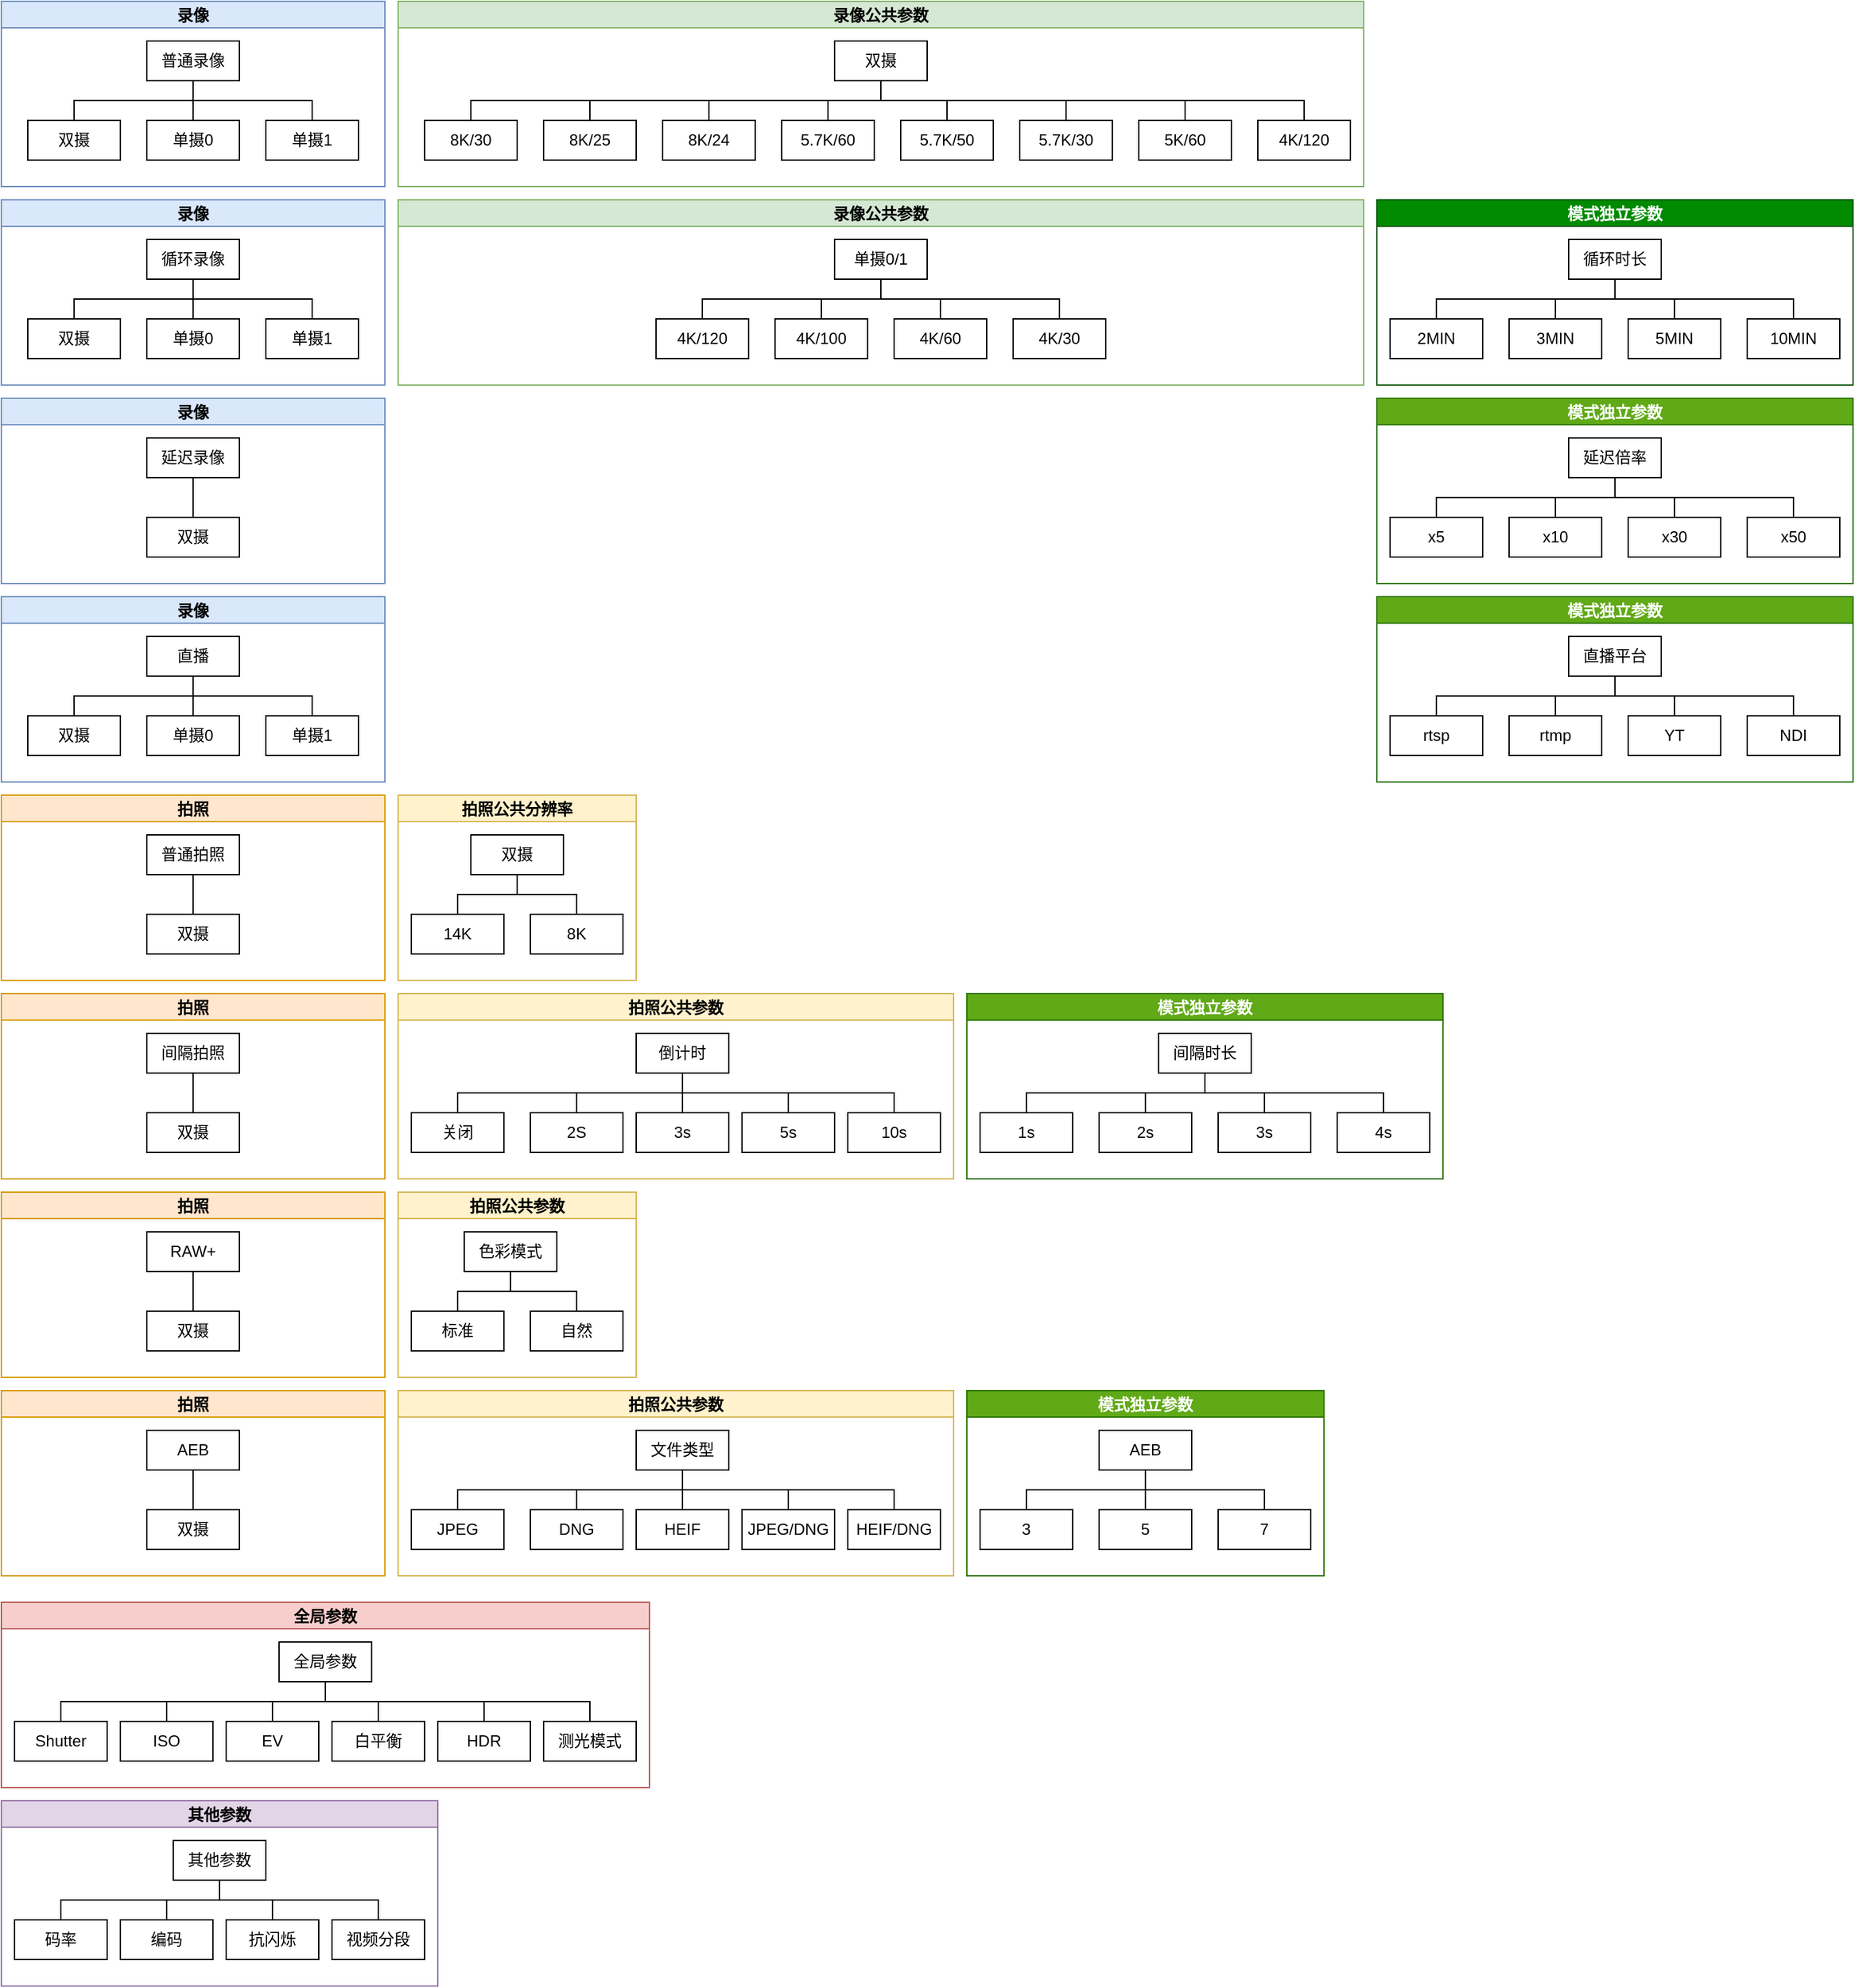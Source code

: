 <mxfile version="22.1.3" type="github">
  <diagram name="第 1 页" id="uQ40-IGbXFpxMF0mr3Qt">
    <mxGraphModel dx="1868" dy="590" grid="1" gridSize="10" guides="1" tooltips="1" connect="1" arrows="1" fold="1" page="1" pageScale="1" pageWidth="827" pageHeight="1169" math="0" shadow="0">
      <root>
        <mxCell id="0" />
        <mxCell id="1" parent="0" />
        <mxCell id="8n8gIMH-XpW37bbLPmsB-11" value="录像" style="swimlane;startSize=20;horizontal=1;containerType=tree;newEdgeStyle={&quot;edgeStyle&quot;:&quot;elbowEdgeStyle&quot;,&quot;startArrow&quot;:&quot;none&quot;,&quot;endArrow&quot;:&quot;none&quot;};fillColor=#dae8fc;strokeColor=#6c8ebf;" vertex="1" parent="1">
          <mxGeometry x="-290" y="230" width="290" height="140" as="geometry" />
        </mxCell>
        <mxCell id="8n8gIMH-XpW37bbLPmsB-12" value="" style="edgeStyle=elbowEdgeStyle;elbow=vertical;sourcePerimeterSpacing=0;targetPerimeterSpacing=0;startArrow=none;endArrow=none;rounded=0;curved=0;" edge="1" parent="8n8gIMH-XpW37bbLPmsB-11" source="8n8gIMH-XpW37bbLPmsB-14" target="8n8gIMH-XpW37bbLPmsB-15">
          <mxGeometry relative="1" as="geometry" />
        </mxCell>
        <mxCell id="8n8gIMH-XpW37bbLPmsB-13" value="" style="edgeStyle=elbowEdgeStyle;elbow=vertical;sourcePerimeterSpacing=0;targetPerimeterSpacing=0;startArrow=none;endArrow=none;rounded=0;curved=0;" edge="1" parent="8n8gIMH-XpW37bbLPmsB-11" source="8n8gIMH-XpW37bbLPmsB-14" target="8n8gIMH-XpW37bbLPmsB-16">
          <mxGeometry relative="1" as="geometry" />
        </mxCell>
        <UserObject label="循环录像" treeRoot="1" id="8n8gIMH-XpW37bbLPmsB-14">
          <mxCell style="whiteSpace=wrap;html=1;align=center;treeFolding=1;treeMoving=1;newEdgeStyle={&quot;edgeStyle&quot;:&quot;elbowEdgeStyle&quot;,&quot;startArrow&quot;:&quot;none&quot;,&quot;endArrow&quot;:&quot;none&quot;};" vertex="1" parent="8n8gIMH-XpW37bbLPmsB-11">
            <mxGeometry x="110" y="30" width="70" height="30" as="geometry" />
          </mxCell>
        </UserObject>
        <mxCell id="8n8gIMH-XpW37bbLPmsB-15" value="双摄" style="whiteSpace=wrap;html=1;align=center;verticalAlign=middle;treeFolding=1;treeMoving=1;newEdgeStyle={&quot;edgeStyle&quot;:&quot;elbowEdgeStyle&quot;,&quot;startArrow&quot;:&quot;none&quot;,&quot;endArrow&quot;:&quot;none&quot;};" vertex="1" parent="8n8gIMH-XpW37bbLPmsB-11">
          <mxGeometry x="20" y="90" width="70" height="30" as="geometry" />
        </mxCell>
        <mxCell id="8n8gIMH-XpW37bbLPmsB-35" value="" style="edgeStyle=elbowEdgeStyle;rounded=0;orthogonalLoop=1;jettySize=auto;html=1;elbow=vertical;startArrow=none;endArrow=none;" edge="1" parent="8n8gIMH-XpW37bbLPmsB-11" source="8n8gIMH-XpW37bbLPmsB-14" target="8n8gIMH-XpW37bbLPmsB-16">
          <mxGeometry relative="1" as="geometry">
            <mxPoint x="625" y="170" as="sourcePoint" />
            <mxPoint x="715" y="250" as="targetPoint" />
          </mxGeometry>
        </mxCell>
        <mxCell id="8n8gIMH-XpW37bbLPmsB-16" value="单摄0" style="whiteSpace=wrap;html=1;align=center;verticalAlign=middle;treeFolding=1;treeMoving=1;newEdgeStyle={&quot;edgeStyle&quot;:&quot;elbowEdgeStyle&quot;,&quot;startArrow&quot;:&quot;none&quot;,&quot;endArrow&quot;:&quot;none&quot;};" vertex="1" parent="8n8gIMH-XpW37bbLPmsB-11">
          <mxGeometry x="110" y="90" width="70" height="30" as="geometry" />
        </mxCell>
        <mxCell id="8n8gIMH-XpW37bbLPmsB-36" value="" style="edgeStyle=elbowEdgeStyle;rounded=0;orthogonalLoop=1;jettySize=auto;html=1;elbow=vertical;startArrow=none;endArrow=none;" edge="1" source="8n8gIMH-XpW37bbLPmsB-14" target="8n8gIMH-XpW37bbLPmsB-37" parent="8n8gIMH-XpW37bbLPmsB-11">
          <mxGeometry relative="1" as="geometry" />
        </mxCell>
        <UserObject label="单摄1" treeRoot="1" id="8n8gIMH-XpW37bbLPmsB-37">
          <mxCell style="whiteSpace=wrap;html=1;align=center;treeFolding=1;treeMoving=1;newEdgeStyle={&quot;edgeStyle&quot;:&quot;elbowEdgeStyle&quot;,&quot;startArrow&quot;:&quot;none&quot;,&quot;endArrow&quot;:&quot;none&quot;};" vertex="1" parent="8n8gIMH-XpW37bbLPmsB-11">
            <mxGeometry x="200" y="90" width="70" height="30" as="geometry" />
          </mxCell>
        </UserObject>
        <mxCell id="8n8gIMH-XpW37bbLPmsB-38" value="录像" style="swimlane;startSize=20;horizontal=1;containerType=tree;newEdgeStyle={&quot;edgeStyle&quot;:&quot;elbowEdgeStyle&quot;,&quot;startArrow&quot;:&quot;none&quot;,&quot;endArrow&quot;:&quot;none&quot;};fillColor=#dae8fc;strokeColor=#6c8ebf;" vertex="1" parent="1">
          <mxGeometry x="-290" y="80" width="290" height="140" as="geometry" />
        </mxCell>
        <mxCell id="8n8gIMH-XpW37bbLPmsB-39" value="" style="edgeStyle=elbowEdgeStyle;elbow=vertical;sourcePerimeterSpacing=0;targetPerimeterSpacing=0;startArrow=none;endArrow=none;rounded=0;curved=0;" edge="1" parent="8n8gIMH-XpW37bbLPmsB-38" source="8n8gIMH-XpW37bbLPmsB-41" target="8n8gIMH-XpW37bbLPmsB-42">
          <mxGeometry relative="1" as="geometry" />
        </mxCell>
        <mxCell id="8n8gIMH-XpW37bbLPmsB-40" value="" style="edgeStyle=elbowEdgeStyle;elbow=vertical;sourcePerimeterSpacing=0;targetPerimeterSpacing=0;startArrow=none;endArrow=none;rounded=0;curved=0;" edge="1" parent="8n8gIMH-XpW37bbLPmsB-38" source="8n8gIMH-XpW37bbLPmsB-41" target="8n8gIMH-XpW37bbLPmsB-44">
          <mxGeometry relative="1" as="geometry" />
        </mxCell>
        <UserObject label="普通录像" treeRoot="1" id="8n8gIMH-XpW37bbLPmsB-41">
          <mxCell style="whiteSpace=wrap;html=1;align=center;treeFolding=1;treeMoving=1;newEdgeStyle={&quot;edgeStyle&quot;:&quot;elbowEdgeStyle&quot;,&quot;startArrow&quot;:&quot;none&quot;,&quot;endArrow&quot;:&quot;none&quot;};" vertex="1" parent="8n8gIMH-XpW37bbLPmsB-38">
            <mxGeometry x="110" y="30" width="70" height="30" as="geometry" />
          </mxCell>
        </UserObject>
        <mxCell id="8n8gIMH-XpW37bbLPmsB-42" value="双摄" style="whiteSpace=wrap;html=1;align=center;verticalAlign=middle;treeFolding=1;treeMoving=1;newEdgeStyle={&quot;edgeStyle&quot;:&quot;elbowEdgeStyle&quot;,&quot;startArrow&quot;:&quot;none&quot;,&quot;endArrow&quot;:&quot;none&quot;};" vertex="1" parent="8n8gIMH-XpW37bbLPmsB-38">
          <mxGeometry x="20" y="90" width="70" height="30" as="geometry" />
        </mxCell>
        <mxCell id="8n8gIMH-XpW37bbLPmsB-43" value="" style="edgeStyle=elbowEdgeStyle;rounded=0;orthogonalLoop=1;jettySize=auto;html=1;elbow=vertical;startArrow=none;endArrow=none;" edge="1" parent="8n8gIMH-XpW37bbLPmsB-38" source="8n8gIMH-XpW37bbLPmsB-41" target="8n8gIMH-XpW37bbLPmsB-44">
          <mxGeometry relative="1" as="geometry">
            <mxPoint x="625" y="170" as="sourcePoint" />
            <mxPoint x="715" y="250" as="targetPoint" />
          </mxGeometry>
        </mxCell>
        <mxCell id="8n8gIMH-XpW37bbLPmsB-44" value="单摄0" style="whiteSpace=wrap;html=1;align=center;verticalAlign=middle;treeFolding=1;treeMoving=1;newEdgeStyle={&quot;edgeStyle&quot;:&quot;elbowEdgeStyle&quot;,&quot;startArrow&quot;:&quot;none&quot;,&quot;endArrow&quot;:&quot;none&quot;};" vertex="1" parent="8n8gIMH-XpW37bbLPmsB-38">
          <mxGeometry x="110" y="90" width="70" height="30" as="geometry" />
        </mxCell>
        <mxCell id="8n8gIMH-XpW37bbLPmsB-45" value="" style="edgeStyle=elbowEdgeStyle;rounded=0;orthogonalLoop=1;jettySize=auto;html=1;elbow=vertical;startArrow=none;endArrow=none;" edge="1" parent="8n8gIMH-XpW37bbLPmsB-38" source="8n8gIMH-XpW37bbLPmsB-41" target="8n8gIMH-XpW37bbLPmsB-46">
          <mxGeometry relative="1" as="geometry" />
        </mxCell>
        <UserObject label="单摄1" treeRoot="1" id="8n8gIMH-XpW37bbLPmsB-46">
          <mxCell style="whiteSpace=wrap;html=1;align=center;treeFolding=1;treeMoving=1;newEdgeStyle={&quot;edgeStyle&quot;:&quot;elbowEdgeStyle&quot;,&quot;startArrow&quot;:&quot;none&quot;,&quot;endArrow&quot;:&quot;none&quot;};" vertex="1" parent="8n8gIMH-XpW37bbLPmsB-38">
            <mxGeometry x="200" y="90" width="70" height="30" as="geometry" />
          </mxCell>
        </UserObject>
        <mxCell id="8n8gIMH-XpW37bbLPmsB-47" value="录像" style="swimlane;startSize=20;horizontal=1;containerType=tree;newEdgeStyle={&quot;edgeStyle&quot;:&quot;elbowEdgeStyle&quot;,&quot;startArrow&quot;:&quot;none&quot;,&quot;endArrow&quot;:&quot;none&quot;};fillColor=#dae8fc;strokeColor=#6c8ebf;" vertex="1" parent="1">
          <mxGeometry x="-290" y="380" width="290" height="140" as="geometry" />
        </mxCell>
        <mxCell id="8n8gIMH-XpW37bbLPmsB-48" value="" style="edgeStyle=elbowEdgeStyle;elbow=vertical;sourcePerimeterSpacing=0;targetPerimeterSpacing=0;startArrow=none;endArrow=none;rounded=0;curved=0;" edge="1" parent="8n8gIMH-XpW37bbLPmsB-47" source="8n8gIMH-XpW37bbLPmsB-50" target="8n8gIMH-XpW37bbLPmsB-51">
          <mxGeometry relative="1" as="geometry" />
        </mxCell>
        <UserObject label="延迟录像" treeRoot="1" id="8n8gIMH-XpW37bbLPmsB-50">
          <mxCell style="whiteSpace=wrap;html=1;align=center;treeFolding=1;treeMoving=1;newEdgeStyle={&quot;edgeStyle&quot;:&quot;elbowEdgeStyle&quot;,&quot;startArrow&quot;:&quot;none&quot;,&quot;endArrow&quot;:&quot;none&quot;};" vertex="1" parent="8n8gIMH-XpW37bbLPmsB-47">
            <mxGeometry x="110" y="30" width="70" height="30" as="geometry" />
          </mxCell>
        </UserObject>
        <mxCell id="8n8gIMH-XpW37bbLPmsB-51" value="双摄" style="whiteSpace=wrap;html=1;align=center;verticalAlign=middle;treeFolding=1;treeMoving=1;newEdgeStyle={&quot;edgeStyle&quot;:&quot;elbowEdgeStyle&quot;,&quot;startArrow&quot;:&quot;none&quot;,&quot;endArrow&quot;:&quot;none&quot;};" vertex="1" parent="8n8gIMH-XpW37bbLPmsB-47">
          <mxGeometry x="110" y="90" width="70" height="30" as="geometry" />
        </mxCell>
        <mxCell id="8n8gIMH-XpW37bbLPmsB-56" value="录像" style="swimlane;startSize=20;horizontal=1;containerType=tree;newEdgeStyle={&quot;edgeStyle&quot;:&quot;elbowEdgeStyle&quot;,&quot;startArrow&quot;:&quot;none&quot;,&quot;endArrow&quot;:&quot;none&quot;};fillColor=#dae8fc;strokeColor=#6c8ebf;" vertex="1" parent="1">
          <mxGeometry x="-290" y="530" width="290" height="140" as="geometry" />
        </mxCell>
        <mxCell id="8n8gIMH-XpW37bbLPmsB-57" value="" style="edgeStyle=elbowEdgeStyle;elbow=vertical;sourcePerimeterSpacing=0;targetPerimeterSpacing=0;startArrow=none;endArrow=none;rounded=0;curved=0;" edge="1" parent="8n8gIMH-XpW37bbLPmsB-56" source="8n8gIMH-XpW37bbLPmsB-59" target="8n8gIMH-XpW37bbLPmsB-60">
          <mxGeometry relative="1" as="geometry" />
        </mxCell>
        <mxCell id="8n8gIMH-XpW37bbLPmsB-58" value="" style="edgeStyle=elbowEdgeStyle;elbow=vertical;sourcePerimeterSpacing=0;targetPerimeterSpacing=0;startArrow=none;endArrow=none;rounded=0;curved=0;" edge="1" parent="8n8gIMH-XpW37bbLPmsB-56" source="8n8gIMH-XpW37bbLPmsB-59" target="8n8gIMH-XpW37bbLPmsB-62">
          <mxGeometry relative="1" as="geometry" />
        </mxCell>
        <UserObject label="直播" treeRoot="1" id="8n8gIMH-XpW37bbLPmsB-59">
          <mxCell style="whiteSpace=wrap;html=1;align=center;treeFolding=1;treeMoving=1;newEdgeStyle={&quot;edgeStyle&quot;:&quot;elbowEdgeStyle&quot;,&quot;startArrow&quot;:&quot;none&quot;,&quot;endArrow&quot;:&quot;none&quot;};" vertex="1" parent="8n8gIMH-XpW37bbLPmsB-56">
            <mxGeometry x="110" y="30" width="70" height="30" as="geometry" />
          </mxCell>
        </UserObject>
        <mxCell id="8n8gIMH-XpW37bbLPmsB-60" value="双摄" style="whiteSpace=wrap;html=1;align=center;verticalAlign=middle;treeFolding=1;treeMoving=1;newEdgeStyle={&quot;edgeStyle&quot;:&quot;elbowEdgeStyle&quot;,&quot;startArrow&quot;:&quot;none&quot;,&quot;endArrow&quot;:&quot;none&quot;};" vertex="1" parent="8n8gIMH-XpW37bbLPmsB-56">
          <mxGeometry x="20" y="90" width="70" height="30" as="geometry" />
        </mxCell>
        <mxCell id="8n8gIMH-XpW37bbLPmsB-61" value="" style="edgeStyle=elbowEdgeStyle;rounded=0;orthogonalLoop=1;jettySize=auto;html=1;elbow=vertical;startArrow=none;endArrow=none;" edge="1" parent="8n8gIMH-XpW37bbLPmsB-56" source="8n8gIMH-XpW37bbLPmsB-59" target="8n8gIMH-XpW37bbLPmsB-62">
          <mxGeometry relative="1" as="geometry">
            <mxPoint x="625" y="170" as="sourcePoint" />
            <mxPoint x="715" y="250" as="targetPoint" />
          </mxGeometry>
        </mxCell>
        <mxCell id="8n8gIMH-XpW37bbLPmsB-62" value="单摄0" style="whiteSpace=wrap;html=1;align=center;verticalAlign=middle;treeFolding=1;treeMoving=1;newEdgeStyle={&quot;edgeStyle&quot;:&quot;elbowEdgeStyle&quot;,&quot;startArrow&quot;:&quot;none&quot;,&quot;endArrow&quot;:&quot;none&quot;};" vertex="1" parent="8n8gIMH-XpW37bbLPmsB-56">
          <mxGeometry x="110" y="90" width="70" height="30" as="geometry" />
        </mxCell>
        <mxCell id="8n8gIMH-XpW37bbLPmsB-63" value="" style="edgeStyle=elbowEdgeStyle;rounded=0;orthogonalLoop=1;jettySize=auto;html=1;elbow=vertical;startArrow=none;endArrow=none;" edge="1" parent="8n8gIMH-XpW37bbLPmsB-56" source="8n8gIMH-XpW37bbLPmsB-59" target="8n8gIMH-XpW37bbLPmsB-64">
          <mxGeometry relative="1" as="geometry" />
        </mxCell>
        <UserObject label="单摄1" treeRoot="1" id="8n8gIMH-XpW37bbLPmsB-64">
          <mxCell style="whiteSpace=wrap;html=1;align=center;treeFolding=1;treeMoving=1;newEdgeStyle={&quot;edgeStyle&quot;:&quot;elbowEdgeStyle&quot;,&quot;startArrow&quot;:&quot;none&quot;,&quot;endArrow&quot;:&quot;none&quot;};" vertex="1" parent="8n8gIMH-XpW37bbLPmsB-56">
            <mxGeometry x="200" y="90" width="70" height="30" as="geometry" />
          </mxCell>
        </UserObject>
        <mxCell id="8n8gIMH-XpW37bbLPmsB-67" value="拍照" style="swimlane;startSize=20;horizontal=1;containerType=tree;newEdgeStyle={&quot;edgeStyle&quot;:&quot;elbowEdgeStyle&quot;,&quot;startArrow&quot;:&quot;none&quot;,&quot;endArrow&quot;:&quot;none&quot;};fillColor=#ffe6cc;strokeColor=#d79b00;" vertex="1" parent="1">
          <mxGeometry x="-290" y="680" width="290" height="140" as="geometry" />
        </mxCell>
        <mxCell id="8n8gIMH-XpW37bbLPmsB-68" value="" style="edgeStyle=elbowEdgeStyle;elbow=vertical;sourcePerimeterSpacing=0;targetPerimeterSpacing=0;startArrow=none;endArrow=none;rounded=0;curved=0;" edge="1" parent="8n8gIMH-XpW37bbLPmsB-67" source="8n8gIMH-XpW37bbLPmsB-70" target="8n8gIMH-XpW37bbLPmsB-71">
          <mxGeometry relative="1" as="geometry" />
        </mxCell>
        <UserObject label="普通拍照" treeRoot="1" id="8n8gIMH-XpW37bbLPmsB-70">
          <mxCell style="whiteSpace=wrap;html=1;align=center;treeFolding=1;treeMoving=1;newEdgeStyle={&quot;edgeStyle&quot;:&quot;elbowEdgeStyle&quot;,&quot;startArrow&quot;:&quot;none&quot;,&quot;endArrow&quot;:&quot;none&quot;};" vertex="1" parent="8n8gIMH-XpW37bbLPmsB-67">
            <mxGeometry x="110" y="30" width="70" height="30" as="geometry" />
          </mxCell>
        </UserObject>
        <mxCell id="8n8gIMH-XpW37bbLPmsB-71" value="双摄" style="whiteSpace=wrap;html=1;align=center;verticalAlign=middle;treeFolding=1;treeMoving=1;newEdgeStyle={&quot;edgeStyle&quot;:&quot;elbowEdgeStyle&quot;,&quot;startArrow&quot;:&quot;none&quot;,&quot;endArrow&quot;:&quot;none&quot;};" vertex="1" parent="8n8gIMH-XpW37bbLPmsB-67">
          <mxGeometry x="110" y="90" width="70" height="30" as="geometry" />
        </mxCell>
        <mxCell id="8n8gIMH-XpW37bbLPmsB-76" value="拍照" style="swimlane;startSize=20;horizontal=1;containerType=tree;newEdgeStyle={&quot;edgeStyle&quot;:&quot;elbowEdgeStyle&quot;,&quot;startArrow&quot;:&quot;none&quot;,&quot;endArrow&quot;:&quot;none&quot;};fillColor=#ffe6cc;strokeColor=#d79b00;" vertex="1" parent="1">
          <mxGeometry x="-290" y="830" width="290" height="140" as="geometry" />
        </mxCell>
        <mxCell id="8n8gIMH-XpW37bbLPmsB-77" value="" style="edgeStyle=elbowEdgeStyle;elbow=vertical;sourcePerimeterSpacing=0;targetPerimeterSpacing=0;startArrow=none;endArrow=none;rounded=0;curved=0;" edge="1" parent="8n8gIMH-XpW37bbLPmsB-76" source="8n8gIMH-XpW37bbLPmsB-78" target="8n8gIMH-XpW37bbLPmsB-79">
          <mxGeometry relative="1" as="geometry" />
        </mxCell>
        <UserObject label="间隔拍照" treeRoot="1" id="8n8gIMH-XpW37bbLPmsB-78">
          <mxCell style="whiteSpace=wrap;html=1;align=center;treeFolding=1;treeMoving=1;newEdgeStyle={&quot;edgeStyle&quot;:&quot;elbowEdgeStyle&quot;,&quot;startArrow&quot;:&quot;none&quot;,&quot;endArrow&quot;:&quot;none&quot;};" vertex="1" parent="8n8gIMH-XpW37bbLPmsB-76">
            <mxGeometry x="110" y="30" width="70" height="30" as="geometry" />
          </mxCell>
        </UserObject>
        <mxCell id="8n8gIMH-XpW37bbLPmsB-79" value="双摄" style="whiteSpace=wrap;html=1;align=center;verticalAlign=middle;treeFolding=1;treeMoving=1;newEdgeStyle={&quot;edgeStyle&quot;:&quot;elbowEdgeStyle&quot;,&quot;startArrow&quot;:&quot;none&quot;,&quot;endArrow&quot;:&quot;none&quot;};" vertex="1" parent="8n8gIMH-XpW37bbLPmsB-76">
          <mxGeometry x="110" y="90" width="70" height="30" as="geometry" />
        </mxCell>
        <mxCell id="8n8gIMH-XpW37bbLPmsB-80" value="拍照" style="swimlane;startSize=20;horizontal=1;containerType=tree;newEdgeStyle={&quot;edgeStyle&quot;:&quot;elbowEdgeStyle&quot;,&quot;startArrow&quot;:&quot;none&quot;,&quot;endArrow&quot;:&quot;none&quot;};fillColor=#ffe6cc;strokeColor=#d79b00;" vertex="1" parent="1">
          <mxGeometry x="-290" y="980" width="290" height="140" as="geometry" />
        </mxCell>
        <mxCell id="8n8gIMH-XpW37bbLPmsB-81" value="" style="edgeStyle=elbowEdgeStyle;elbow=vertical;sourcePerimeterSpacing=0;targetPerimeterSpacing=0;startArrow=none;endArrow=none;rounded=0;curved=0;" edge="1" parent="8n8gIMH-XpW37bbLPmsB-80" source="8n8gIMH-XpW37bbLPmsB-82" target="8n8gIMH-XpW37bbLPmsB-83">
          <mxGeometry relative="1" as="geometry" />
        </mxCell>
        <UserObject label="RAW+" treeRoot="1" id="8n8gIMH-XpW37bbLPmsB-82">
          <mxCell style="whiteSpace=wrap;html=1;align=center;treeFolding=1;treeMoving=1;newEdgeStyle={&quot;edgeStyle&quot;:&quot;elbowEdgeStyle&quot;,&quot;startArrow&quot;:&quot;none&quot;,&quot;endArrow&quot;:&quot;none&quot;};" vertex="1" parent="8n8gIMH-XpW37bbLPmsB-80">
            <mxGeometry x="110" y="30" width="70" height="30" as="geometry" />
          </mxCell>
        </UserObject>
        <mxCell id="8n8gIMH-XpW37bbLPmsB-83" value="双摄" style="whiteSpace=wrap;html=1;align=center;verticalAlign=middle;treeFolding=1;treeMoving=1;newEdgeStyle={&quot;edgeStyle&quot;:&quot;elbowEdgeStyle&quot;,&quot;startArrow&quot;:&quot;none&quot;,&quot;endArrow&quot;:&quot;none&quot;};" vertex="1" parent="8n8gIMH-XpW37bbLPmsB-80">
          <mxGeometry x="110" y="90" width="70" height="30" as="geometry" />
        </mxCell>
        <mxCell id="8n8gIMH-XpW37bbLPmsB-84" value="拍照" style="swimlane;startSize=20;horizontal=1;containerType=tree;newEdgeStyle={&quot;edgeStyle&quot;:&quot;elbowEdgeStyle&quot;,&quot;startArrow&quot;:&quot;none&quot;,&quot;endArrow&quot;:&quot;none&quot;};fillColor=#ffe6cc;strokeColor=#d79b00;" vertex="1" parent="1">
          <mxGeometry x="-290" y="1130" width="290" height="140" as="geometry" />
        </mxCell>
        <mxCell id="8n8gIMH-XpW37bbLPmsB-85" value="" style="edgeStyle=elbowEdgeStyle;elbow=vertical;sourcePerimeterSpacing=0;targetPerimeterSpacing=0;startArrow=none;endArrow=none;rounded=0;curved=0;" edge="1" parent="8n8gIMH-XpW37bbLPmsB-84" source="8n8gIMH-XpW37bbLPmsB-86" target="8n8gIMH-XpW37bbLPmsB-87">
          <mxGeometry relative="1" as="geometry" />
        </mxCell>
        <UserObject label="AEB" treeRoot="1" id="8n8gIMH-XpW37bbLPmsB-86">
          <mxCell style="whiteSpace=wrap;html=1;align=center;treeFolding=1;treeMoving=1;newEdgeStyle={&quot;edgeStyle&quot;:&quot;elbowEdgeStyle&quot;,&quot;startArrow&quot;:&quot;none&quot;,&quot;endArrow&quot;:&quot;none&quot;};" vertex="1" parent="8n8gIMH-XpW37bbLPmsB-84">
            <mxGeometry x="110" y="30" width="70" height="30" as="geometry" />
          </mxCell>
        </UserObject>
        <mxCell id="8n8gIMH-XpW37bbLPmsB-87" value="双摄" style="whiteSpace=wrap;html=1;align=center;verticalAlign=middle;treeFolding=1;treeMoving=1;newEdgeStyle={&quot;edgeStyle&quot;:&quot;elbowEdgeStyle&quot;,&quot;startArrow&quot;:&quot;none&quot;,&quot;endArrow&quot;:&quot;none&quot;};" vertex="1" parent="8n8gIMH-XpW37bbLPmsB-84">
          <mxGeometry x="110" y="90" width="70" height="30" as="geometry" />
        </mxCell>
        <mxCell id="8n8gIMH-XpW37bbLPmsB-97" value="录像公共参数" style="swimlane;startSize=20;horizontal=1;containerType=tree;newEdgeStyle={&quot;edgeStyle&quot;:&quot;elbowEdgeStyle&quot;,&quot;startArrow&quot;:&quot;none&quot;,&quot;endArrow&quot;:&quot;none&quot;};fillColor=#d5e8d4;strokeColor=#82b366;" vertex="1" parent="1">
          <mxGeometry x="10" y="80" width="730" height="140" as="geometry">
            <mxRectangle x="20" y="250" width="100" height="30" as="alternateBounds" />
          </mxGeometry>
        </mxCell>
        <mxCell id="8n8gIMH-XpW37bbLPmsB-98" value="" style="edgeStyle=elbowEdgeStyle;elbow=vertical;sourcePerimeterSpacing=0;targetPerimeterSpacing=0;startArrow=none;endArrow=none;rounded=0;curved=0;" edge="1" parent="8n8gIMH-XpW37bbLPmsB-97" source="8n8gIMH-XpW37bbLPmsB-100" target="8n8gIMH-XpW37bbLPmsB-101">
          <mxGeometry relative="1" as="geometry" />
        </mxCell>
        <mxCell id="8n8gIMH-XpW37bbLPmsB-99" value="" style="edgeStyle=elbowEdgeStyle;elbow=vertical;sourcePerimeterSpacing=0;targetPerimeterSpacing=0;startArrow=none;endArrow=none;rounded=0;curved=0;" edge="1" parent="8n8gIMH-XpW37bbLPmsB-97" source="8n8gIMH-XpW37bbLPmsB-100" target="8n8gIMH-XpW37bbLPmsB-103">
          <mxGeometry relative="1" as="geometry" />
        </mxCell>
        <UserObject label="双摄" treeRoot="1" id="8n8gIMH-XpW37bbLPmsB-100">
          <mxCell style="whiteSpace=wrap;html=1;align=center;treeFolding=1;treeMoving=1;newEdgeStyle={&quot;edgeStyle&quot;:&quot;elbowEdgeStyle&quot;,&quot;startArrow&quot;:&quot;none&quot;,&quot;endArrow&quot;:&quot;none&quot;};" vertex="1" parent="8n8gIMH-XpW37bbLPmsB-97">
            <mxGeometry x="330" y="30" width="70" height="30" as="geometry" />
          </mxCell>
        </UserObject>
        <mxCell id="8n8gIMH-XpW37bbLPmsB-101" value="8K/30" style="whiteSpace=wrap;html=1;align=center;verticalAlign=middle;treeFolding=1;treeMoving=1;newEdgeStyle={&quot;edgeStyle&quot;:&quot;elbowEdgeStyle&quot;,&quot;startArrow&quot;:&quot;none&quot;,&quot;endArrow&quot;:&quot;none&quot;};" vertex="1" parent="8n8gIMH-XpW37bbLPmsB-97">
          <mxGeometry x="20" y="90" width="70" height="30" as="geometry" />
        </mxCell>
        <mxCell id="8n8gIMH-XpW37bbLPmsB-102" value="" style="edgeStyle=elbowEdgeStyle;rounded=0;orthogonalLoop=1;jettySize=auto;html=1;elbow=vertical;startArrow=none;endArrow=none;" edge="1" parent="8n8gIMH-XpW37bbLPmsB-97" source="8n8gIMH-XpW37bbLPmsB-100" target="8n8gIMH-XpW37bbLPmsB-103">
          <mxGeometry relative="1" as="geometry">
            <mxPoint x="625" y="170" as="sourcePoint" />
            <mxPoint x="715" y="250" as="targetPoint" />
          </mxGeometry>
        </mxCell>
        <mxCell id="8n8gIMH-XpW37bbLPmsB-103" value="8K/25" style="whiteSpace=wrap;html=1;align=center;verticalAlign=middle;treeFolding=1;treeMoving=1;newEdgeStyle={&quot;edgeStyle&quot;:&quot;elbowEdgeStyle&quot;,&quot;startArrow&quot;:&quot;none&quot;,&quot;endArrow&quot;:&quot;none&quot;};" vertex="1" parent="8n8gIMH-XpW37bbLPmsB-97">
          <mxGeometry x="110" y="90" width="70" height="30" as="geometry" />
        </mxCell>
        <mxCell id="8n8gIMH-XpW37bbLPmsB-104" value="" style="edgeStyle=elbowEdgeStyle;rounded=0;orthogonalLoop=1;jettySize=auto;html=1;elbow=vertical;startArrow=none;endArrow=none;" edge="1" parent="8n8gIMH-XpW37bbLPmsB-97" source="8n8gIMH-XpW37bbLPmsB-100" target="8n8gIMH-XpW37bbLPmsB-105">
          <mxGeometry relative="1" as="geometry" />
        </mxCell>
        <UserObject label="8K/24" treeRoot="1" id="8n8gIMH-XpW37bbLPmsB-105">
          <mxCell style="whiteSpace=wrap;html=1;align=center;treeFolding=1;treeMoving=1;newEdgeStyle={&quot;edgeStyle&quot;:&quot;elbowEdgeStyle&quot;,&quot;startArrow&quot;:&quot;none&quot;,&quot;endArrow&quot;:&quot;none&quot;};" vertex="1" parent="8n8gIMH-XpW37bbLPmsB-97">
            <mxGeometry x="200" y="90" width="70" height="30" as="geometry" />
          </mxCell>
        </UserObject>
        <mxCell id="8n8gIMH-XpW37bbLPmsB-107" value="" style="edgeStyle=elbowEdgeStyle;rounded=0;orthogonalLoop=1;jettySize=auto;html=1;elbow=vertical;startArrow=none;endArrow=none;" edge="1" source="8n8gIMH-XpW37bbLPmsB-100" target="8n8gIMH-XpW37bbLPmsB-108" parent="8n8gIMH-XpW37bbLPmsB-97">
          <mxGeometry relative="1" as="geometry" />
        </mxCell>
        <UserObject label="5.7K/60" treeRoot="1" id="8n8gIMH-XpW37bbLPmsB-108">
          <mxCell style="whiteSpace=wrap;html=1;align=center;treeFolding=1;treeMoving=1;newEdgeStyle={&quot;edgeStyle&quot;:&quot;elbowEdgeStyle&quot;,&quot;startArrow&quot;:&quot;none&quot;,&quot;endArrow&quot;:&quot;none&quot;};" vertex="1" parent="8n8gIMH-XpW37bbLPmsB-97">
            <mxGeometry x="290" y="90" width="70" height="30" as="geometry" />
          </mxCell>
        </UserObject>
        <mxCell id="8n8gIMH-XpW37bbLPmsB-109" value="" style="edgeStyle=elbowEdgeStyle;rounded=0;orthogonalLoop=1;jettySize=auto;html=1;elbow=vertical;startArrow=none;endArrow=none;" edge="1" source="8n8gIMH-XpW37bbLPmsB-100" target="8n8gIMH-XpW37bbLPmsB-110" parent="8n8gIMH-XpW37bbLPmsB-97">
          <mxGeometry relative="1" as="geometry" />
        </mxCell>
        <UserObject label="5.7K/50" treeRoot="1" id="8n8gIMH-XpW37bbLPmsB-110">
          <mxCell style="whiteSpace=wrap;html=1;align=center;treeFolding=1;treeMoving=1;newEdgeStyle={&quot;edgeStyle&quot;:&quot;elbowEdgeStyle&quot;,&quot;startArrow&quot;:&quot;none&quot;,&quot;endArrow&quot;:&quot;none&quot;};" vertex="1" parent="8n8gIMH-XpW37bbLPmsB-97">
            <mxGeometry x="380" y="90" width="70" height="30" as="geometry" />
          </mxCell>
        </UserObject>
        <mxCell id="8n8gIMH-XpW37bbLPmsB-111" value="" style="edgeStyle=elbowEdgeStyle;rounded=0;orthogonalLoop=1;jettySize=auto;html=1;elbow=vertical;startArrow=none;endArrow=none;" edge="1" source="8n8gIMH-XpW37bbLPmsB-100" target="8n8gIMH-XpW37bbLPmsB-112" parent="8n8gIMH-XpW37bbLPmsB-97">
          <mxGeometry relative="1" as="geometry" />
        </mxCell>
        <UserObject label="5.7K/30" treeRoot="1" id="8n8gIMH-XpW37bbLPmsB-112">
          <mxCell style="whiteSpace=wrap;html=1;align=center;treeFolding=1;treeMoving=1;newEdgeStyle={&quot;edgeStyle&quot;:&quot;elbowEdgeStyle&quot;,&quot;startArrow&quot;:&quot;none&quot;,&quot;endArrow&quot;:&quot;none&quot;};" vertex="1" parent="8n8gIMH-XpW37bbLPmsB-97">
            <mxGeometry x="470" y="90" width="70" height="30" as="geometry" />
          </mxCell>
        </UserObject>
        <mxCell id="8n8gIMH-XpW37bbLPmsB-113" value="" style="edgeStyle=elbowEdgeStyle;rounded=0;orthogonalLoop=1;jettySize=auto;html=1;elbow=vertical;startArrow=none;endArrow=none;" edge="1" source="8n8gIMH-XpW37bbLPmsB-100" target="8n8gIMH-XpW37bbLPmsB-114" parent="8n8gIMH-XpW37bbLPmsB-97">
          <mxGeometry relative="1" as="geometry" />
        </mxCell>
        <UserObject label="5K/60" treeRoot="1" id="8n8gIMH-XpW37bbLPmsB-114">
          <mxCell style="whiteSpace=wrap;html=1;align=center;treeFolding=1;treeMoving=1;newEdgeStyle={&quot;edgeStyle&quot;:&quot;elbowEdgeStyle&quot;,&quot;startArrow&quot;:&quot;none&quot;,&quot;endArrow&quot;:&quot;none&quot;};" vertex="1" parent="8n8gIMH-XpW37bbLPmsB-97">
            <mxGeometry x="560" y="90" width="70" height="30" as="geometry" />
          </mxCell>
        </UserObject>
        <mxCell id="8n8gIMH-XpW37bbLPmsB-115" value="" style="edgeStyle=elbowEdgeStyle;rounded=0;orthogonalLoop=1;jettySize=auto;html=1;elbow=vertical;startArrow=none;endArrow=none;" edge="1" source="8n8gIMH-XpW37bbLPmsB-100" target="8n8gIMH-XpW37bbLPmsB-116" parent="8n8gIMH-XpW37bbLPmsB-97">
          <mxGeometry relative="1" as="geometry" />
        </mxCell>
        <UserObject label="4K/120" treeRoot="1" id="8n8gIMH-XpW37bbLPmsB-116">
          <mxCell style="whiteSpace=wrap;html=1;align=center;treeFolding=1;treeMoving=1;newEdgeStyle={&quot;edgeStyle&quot;:&quot;elbowEdgeStyle&quot;,&quot;startArrow&quot;:&quot;none&quot;,&quot;endArrow&quot;:&quot;none&quot;};" vertex="1" parent="8n8gIMH-XpW37bbLPmsB-97">
            <mxGeometry x="650" y="90" width="70" height="30" as="geometry" />
          </mxCell>
        </UserObject>
        <mxCell id="8n8gIMH-XpW37bbLPmsB-117" value="录像公共参数" style="swimlane;startSize=20;horizontal=1;containerType=tree;newEdgeStyle={&quot;edgeStyle&quot;:&quot;elbowEdgeStyle&quot;,&quot;startArrow&quot;:&quot;none&quot;,&quot;endArrow&quot;:&quot;none&quot;};fillColor=#d5e8d4;strokeColor=#82b366;" vertex="1" parent="1">
          <mxGeometry x="10" y="230" width="730" height="140" as="geometry" />
        </mxCell>
        <mxCell id="8n8gIMH-XpW37bbLPmsB-118" value="" style="edgeStyle=elbowEdgeStyle;elbow=vertical;sourcePerimeterSpacing=0;targetPerimeterSpacing=0;startArrow=none;endArrow=none;rounded=0;curved=0;" edge="1" parent="8n8gIMH-XpW37bbLPmsB-117" source="8n8gIMH-XpW37bbLPmsB-120" target="8n8gIMH-XpW37bbLPmsB-121">
          <mxGeometry relative="1" as="geometry" />
        </mxCell>
        <mxCell id="8n8gIMH-XpW37bbLPmsB-119" value="" style="edgeStyle=elbowEdgeStyle;elbow=vertical;sourcePerimeterSpacing=0;targetPerimeterSpacing=0;startArrow=none;endArrow=none;rounded=0;curved=0;" edge="1" parent="8n8gIMH-XpW37bbLPmsB-117" source="8n8gIMH-XpW37bbLPmsB-120" target="8n8gIMH-XpW37bbLPmsB-123">
          <mxGeometry relative="1" as="geometry" />
        </mxCell>
        <UserObject label="单摄0/1" treeRoot="1" id="8n8gIMH-XpW37bbLPmsB-120">
          <mxCell style="whiteSpace=wrap;html=1;align=center;treeFolding=1;treeMoving=1;newEdgeStyle={&quot;edgeStyle&quot;:&quot;elbowEdgeStyle&quot;,&quot;startArrow&quot;:&quot;none&quot;,&quot;endArrow&quot;:&quot;none&quot;};" vertex="1" parent="8n8gIMH-XpW37bbLPmsB-117">
            <mxGeometry x="330" y="30" width="70" height="30" as="geometry" />
          </mxCell>
        </UserObject>
        <mxCell id="8n8gIMH-XpW37bbLPmsB-121" value="4K/120" style="whiteSpace=wrap;html=1;align=center;verticalAlign=middle;treeFolding=1;treeMoving=1;newEdgeStyle={&quot;edgeStyle&quot;:&quot;elbowEdgeStyle&quot;,&quot;startArrow&quot;:&quot;none&quot;,&quot;endArrow&quot;:&quot;none&quot;};" vertex="1" parent="8n8gIMH-XpW37bbLPmsB-117">
          <mxGeometry x="195" y="90" width="70" height="30" as="geometry" />
        </mxCell>
        <mxCell id="8n8gIMH-XpW37bbLPmsB-122" value="" style="edgeStyle=elbowEdgeStyle;rounded=0;orthogonalLoop=1;jettySize=auto;html=1;elbow=vertical;startArrow=none;endArrow=none;" edge="1" parent="8n8gIMH-XpW37bbLPmsB-117" source="8n8gIMH-XpW37bbLPmsB-120" target="8n8gIMH-XpW37bbLPmsB-123">
          <mxGeometry relative="1" as="geometry">
            <mxPoint x="625" y="170" as="sourcePoint" />
            <mxPoint x="715" y="250" as="targetPoint" />
          </mxGeometry>
        </mxCell>
        <mxCell id="8n8gIMH-XpW37bbLPmsB-123" value="4K/100" style="whiteSpace=wrap;html=1;align=center;verticalAlign=middle;treeFolding=1;treeMoving=1;newEdgeStyle={&quot;edgeStyle&quot;:&quot;elbowEdgeStyle&quot;,&quot;startArrow&quot;:&quot;none&quot;,&quot;endArrow&quot;:&quot;none&quot;};" vertex="1" parent="8n8gIMH-XpW37bbLPmsB-117">
          <mxGeometry x="285" y="90" width="70" height="30" as="geometry" />
        </mxCell>
        <mxCell id="8n8gIMH-XpW37bbLPmsB-124" value="" style="edgeStyle=elbowEdgeStyle;rounded=0;orthogonalLoop=1;jettySize=auto;html=1;elbow=vertical;startArrow=none;endArrow=none;" edge="1" parent="8n8gIMH-XpW37bbLPmsB-117" source="8n8gIMH-XpW37bbLPmsB-120" target="8n8gIMH-XpW37bbLPmsB-125">
          <mxGeometry relative="1" as="geometry" />
        </mxCell>
        <UserObject label="4K/60" treeRoot="1" id="8n8gIMH-XpW37bbLPmsB-125">
          <mxCell style="whiteSpace=wrap;html=1;align=center;treeFolding=1;treeMoving=1;newEdgeStyle={&quot;edgeStyle&quot;:&quot;elbowEdgeStyle&quot;,&quot;startArrow&quot;:&quot;none&quot;,&quot;endArrow&quot;:&quot;none&quot;};" vertex="1" parent="8n8gIMH-XpW37bbLPmsB-117">
            <mxGeometry x="375" y="90" width="70" height="30" as="geometry" />
          </mxCell>
        </UserObject>
        <mxCell id="8n8gIMH-XpW37bbLPmsB-126" value="" style="edgeStyle=elbowEdgeStyle;rounded=0;orthogonalLoop=1;jettySize=auto;html=1;elbow=vertical;startArrow=none;endArrow=none;" edge="1" parent="8n8gIMH-XpW37bbLPmsB-117" source="8n8gIMH-XpW37bbLPmsB-120" target="8n8gIMH-XpW37bbLPmsB-127">
          <mxGeometry relative="1" as="geometry" />
        </mxCell>
        <UserObject label="4K/30" treeRoot="1" id="8n8gIMH-XpW37bbLPmsB-127">
          <mxCell style="whiteSpace=wrap;html=1;align=center;treeFolding=1;treeMoving=1;newEdgeStyle={&quot;edgeStyle&quot;:&quot;elbowEdgeStyle&quot;,&quot;startArrow&quot;:&quot;none&quot;,&quot;endArrow&quot;:&quot;none&quot;};" vertex="1" parent="8n8gIMH-XpW37bbLPmsB-117">
            <mxGeometry x="465" y="90" width="70" height="30" as="geometry" />
          </mxCell>
        </UserObject>
        <mxCell id="8n8gIMH-XpW37bbLPmsB-136" value="拍照公共分辨率" style="swimlane;startSize=20;horizontal=1;containerType=tree;newEdgeStyle={&quot;edgeStyle&quot;:&quot;elbowEdgeStyle&quot;,&quot;startArrow&quot;:&quot;none&quot;,&quot;endArrow&quot;:&quot;none&quot;};fillColor=#fff2cc;strokeColor=#d6b656;" vertex="1" parent="1">
          <mxGeometry x="10" y="680" width="180" height="140" as="geometry" />
        </mxCell>
        <mxCell id="8n8gIMH-XpW37bbLPmsB-137" value="" style="edgeStyle=elbowEdgeStyle;elbow=vertical;sourcePerimeterSpacing=0;targetPerimeterSpacing=0;startArrow=none;endArrow=none;rounded=0;curved=0;" edge="1" parent="8n8gIMH-XpW37bbLPmsB-136" source="8n8gIMH-XpW37bbLPmsB-139" target="8n8gIMH-XpW37bbLPmsB-140">
          <mxGeometry relative="1" as="geometry" />
        </mxCell>
        <mxCell id="8n8gIMH-XpW37bbLPmsB-138" value="" style="edgeStyle=elbowEdgeStyle;elbow=vertical;sourcePerimeterSpacing=0;targetPerimeterSpacing=0;startArrow=none;endArrow=none;rounded=0;curved=0;" edge="1" parent="8n8gIMH-XpW37bbLPmsB-136" source="8n8gIMH-XpW37bbLPmsB-139" target="8n8gIMH-XpW37bbLPmsB-142">
          <mxGeometry relative="1" as="geometry" />
        </mxCell>
        <UserObject label="双摄" treeRoot="1" id="8n8gIMH-XpW37bbLPmsB-139">
          <mxCell style="whiteSpace=wrap;html=1;align=center;treeFolding=1;treeMoving=1;newEdgeStyle={&quot;edgeStyle&quot;:&quot;elbowEdgeStyle&quot;,&quot;startArrow&quot;:&quot;none&quot;,&quot;endArrow&quot;:&quot;none&quot;};" vertex="1" parent="8n8gIMH-XpW37bbLPmsB-136">
            <mxGeometry x="55" y="30" width="70" height="30" as="geometry" />
          </mxCell>
        </UserObject>
        <mxCell id="8n8gIMH-XpW37bbLPmsB-140" value="14K" style="whiteSpace=wrap;html=1;align=center;verticalAlign=middle;treeFolding=1;treeMoving=1;newEdgeStyle={&quot;edgeStyle&quot;:&quot;elbowEdgeStyle&quot;,&quot;startArrow&quot;:&quot;none&quot;,&quot;endArrow&quot;:&quot;none&quot;};" vertex="1" parent="8n8gIMH-XpW37bbLPmsB-136">
          <mxGeometry x="10" y="90" width="70" height="30" as="geometry" />
        </mxCell>
        <mxCell id="8n8gIMH-XpW37bbLPmsB-141" value="" style="edgeStyle=elbowEdgeStyle;rounded=0;orthogonalLoop=1;jettySize=auto;html=1;elbow=vertical;startArrow=none;endArrow=none;" edge="1" parent="8n8gIMH-XpW37bbLPmsB-136" source="8n8gIMH-XpW37bbLPmsB-139" target="8n8gIMH-XpW37bbLPmsB-142">
          <mxGeometry relative="1" as="geometry">
            <mxPoint x="350" y="170" as="sourcePoint" />
            <mxPoint x="440" y="250" as="targetPoint" />
          </mxGeometry>
        </mxCell>
        <mxCell id="8n8gIMH-XpW37bbLPmsB-142" value="8K" style="whiteSpace=wrap;html=1;align=center;verticalAlign=middle;treeFolding=1;treeMoving=1;newEdgeStyle={&quot;edgeStyle&quot;:&quot;elbowEdgeStyle&quot;,&quot;startArrow&quot;:&quot;none&quot;,&quot;endArrow&quot;:&quot;none&quot;};" vertex="1" parent="8n8gIMH-XpW37bbLPmsB-136">
          <mxGeometry x="100" y="90" width="70" height="30" as="geometry" />
        </mxCell>
        <mxCell id="8n8gIMH-XpW37bbLPmsB-153" value="全局参数" style="swimlane;startSize=20;horizontal=1;containerType=tree;newEdgeStyle={&quot;edgeStyle&quot;:&quot;elbowEdgeStyle&quot;,&quot;startArrow&quot;:&quot;none&quot;,&quot;endArrow&quot;:&quot;none&quot;};fillColor=#f8cecc;strokeColor=#b85450;" vertex="1" parent="1">
          <mxGeometry x="-290" y="1290" width="490" height="140" as="geometry" />
        </mxCell>
        <mxCell id="8n8gIMH-XpW37bbLPmsB-154" value="" style="edgeStyle=elbowEdgeStyle;elbow=vertical;sourcePerimeterSpacing=0;targetPerimeterSpacing=0;startArrow=none;endArrow=none;rounded=0;curved=0;" edge="1" parent="8n8gIMH-XpW37bbLPmsB-153" source="8n8gIMH-XpW37bbLPmsB-155" target="8n8gIMH-XpW37bbLPmsB-156">
          <mxGeometry relative="1" as="geometry" />
        </mxCell>
        <UserObject label="全局参数" treeRoot="1" id="8n8gIMH-XpW37bbLPmsB-155">
          <mxCell style="whiteSpace=wrap;html=1;align=center;treeFolding=1;treeMoving=1;newEdgeStyle={&quot;edgeStyle&quot;:&quot;elbowEdgeStyle&quot;,&quot;startArrow&quot;:&quot;none&quot;,&quot;endArrow&quot;:&quot;none&quot;};" vertex="1" parent="8n8gIMH-XpW37bbLPmsB-153">
            <mxGeometry x="210" y="30" width="70" height="30" as="geometry" />
          </mxCell>
        </UserObject>
        <mxCell id="8n8gIMH-XpW37bbLPmsB-156" value="Shutter" style="whiteSpace=wrap;html=1;align=center;verticalAlign=middle;treeFolding=1;treeMoving=1;newEdgeStyle={&quot;edgeStyle&quot;:&quot;elbowEdgeStyle&quot;,&quot;startArrow&quot;:&quot;none&quot;,&quot;endArrow&quot;:&quot;none&quot;};" vertex="1" parent="8n8gIMH-XpW37bbLPmsB-153">
          <mxGeometry x="10" y="90" width="70" height="30" as="geometry" />
        </mxCell>
        <mxCell id="8n8gIMH-XpW37bbLPmsB-159" value="" style="edgeStyle=elbowEdgeStyle;rounded=0;orthogonalLoop=1;jettySize=auto;html=1;elbow=vertical;startArrow=none;endArrow=none;" edge="1" source="8n8gIMH-XpW37bbLPmsB-155" target="8n8gIMH-XpW37bbLPmsB-160" parent="8n8gIMH-XpW37bbLPmsB-153">
          <mxGeometry relative="1" as="geometry" />
        </mxCell>
        <UserObject label="ISO" treeRoot="1" id="8n8gIMH-XpW37bbLPmsB-160">
          <mxCell style="whiteSpace=wrap;html=1;align=center;treeFolding=1;treeMoving=1;newEdgeStyle={&quot;edgeStyle&quot;:&quot;elbowEdgeStyle&quot;,&quot;startArrow&quot;:&quot;none&quot;,&quot;endArrow&quot;:&quot;none&quot;};" vertex="1" parent="8n8gIMH-XpW37bbLPmsB-153">
            <mxGeometry x="90" y="90" width="70" height="30" as="geometry" />
          </mxCell>
        </UserObject>
        <mxCell id="8n8gIMH-XpW37bbLPmsB-161" value="" style="edgeStyle=elbowEdgeStyle;rounded=0;orthogonalLoop=1;jettySize=auto;html=1;elbow=vertical;startArrow=none;endArrow=none;" edge="1" source="8n8gIMH-XpW37bbLPmsB-155" target="8n8gIMH-XpW37bbLPmsB-162" parent="8n8gIMH-XpW37bbLPmsB-153">
          <mxGeometry relative="1" as="geometry" />
        </mxCell>
        <UserObject label="EV" treeRoot="1" id="8n8gIMH-XpW37bbLPmsB-162">
          <mxCell style="whiteSpace=wrap;html=1;align=center;treeFolding=1;treeMoving=1;newEdgeStyle={&quot;edgeStyle&quot;:&quot;elbowEdgeStyle&quot;,&quot;startArrow&quot;:&quot;none&quot;,&quot;endArrow&quot;:&quot;none&quot;};" vertex="1" parent="8n8gIMH-XpW37bbLPmsB-153">
            <mxGeometry x="170" y="90" width="70" height="30" as="geometry" />
          </mxCell>
        </UserObject>
        <mxCell id="8n8gIMH-XpW37bbLPmsB-163" value="" style="edgeStyle=elbowEdgeStyle;rounded=0;orthogonalLoop=1;jettySize=auto;html=1;elbow=vertical;startArrow=none;endArrow=none;" edge="1" source="8n8gIMH-XpW37bbLPmsB-155" target="8n8gIMH-XpW37bbLPmsB-164" parent="8n8gIMH-XpW37bbLPmsB-153">
          <mxGeometry relative="1" as="geometry" />
        </mxCell>
        <UserObject label="白平衡" treeRoot="1" id="8n8gIMH-XpW37bbLPmsB-164">
          <mxCell style="whiteSpace=wrap;html=1;align=center;treeFolding=1;treeMoving=1;newEdgeStyle={&quot;edgeStyle&quot;:&quot;elbowEdgeStyle&quot;,&quot;startArrow&quot;:&quot;none&quot;,&quot;endArrow&quot;:&quot;none&quot;};" vertex="1" parent="8n8gIMH-XpW37bbLPmsB-153">
            <mxGeometry x="250" y="90" width="70" height="30" as="geometry" />
          </mxCell>
        </UserObject>
        <mxCell id="8n8gIMH-XpW37bbLPmsB-166" value="" style="edgeStyle=elbowEdgeStyle;rounded=0;orthogonalLoop=1;jettySize=auto;html=1;elbow=vertical;startArrow=none;endArrow=none;" edge="1" source="8n8gIMH-XpW37bbLPmsB-155" target="8n8gIMH-XpW37bbLPmsB-167" parent="8n8gIMH-XpW37bbLPmsB-153">
          <mxGeometry relative="1" as="geometry" />
        </mxCell>
        <UserObject label="HDR" treeRoot="1" id="8n8gIMH-XpW37bbLPmsB-167">
          <mxCell style="whiteSpace=wrap;html=1;align=center;treeFolding=1;treeMoving=1;newEdgeStyle={&quot;edgeStyle&quot;:&quot;elbowEdgeStyle&quot;,&quot;startArrow&quot;:&quot;none&quot;,&quot;endArrow&quot;:&quot;none&quot;};" vertex="1" parent="8n8gIMH-XpW37bbLPmsB-153">
            <mxGeometry x="330" y="90" width="70" height="30" as="geometry" />
          </mxCell>
        </UserObject>
        <mxCell id="8n8gIMH-XpW37bbLPmsB-168" value="" style="edgeStyle=elbowEdgeStyle;rounded=0;orthogonalLoop=1;jettySize=auto;html=1;elbow=vertical;startArrow=none;endArrow=none;" edge="1" source="8n8gIMH-XpW37bbLPmsB-155" target="8n8gIMH-XpW37bbLPmsB-169" parent="8n8gIMH-XpW37bbLPmsB-153">
          <mxGeometry relative="1" as="geometry" />
        </mxCell>
        <UserObject label="测光模式" treeRoot="1" id="8n8gIMH-XpW37bbLPmsB-169">
          <mxCell style="whiteSpace=wrap;html=1;align=center;treeFolding=1;treeMoving=1;newEdgeStyle={&quot;edgeStyle&quot;:&quot;elbowEdgeStyle&quot;,&quot;startArrow&quot;:&quot;none&quot;,&quot;endArrow&quot;:&quot;none&quot;};" vertex="1" parent="8n8gIMH-XpW37bbLPmsB-153">
            <mxGeometry x="410" y="90" width="70" height="30" as="geometry" />
          </mxCell>
        </UserObject>
        <mxCell id="8n8gIMH-XpW37bbLPmsB-170" value="其他参数" style="swimlane;startSize=20;horizontal=1;containerType=tree;newEdgeStyle={&quot;edgeStyle&quot;:&quot;elbowEdgeStyle&quot;,&quot;startArrow&quot;:&quot;none&quot;,&quot;endArrow&quot;:&quot;none&quot;};fillColor=#e1d5e7;strokeColor=#9673a6;" vertex="1" parent="1">
          <mxGeometry x="-290" y="1440" width="330" height="140" as="geometry" />
        </mxCell>
        <mxCell id="8n8gIMH-XpW37bbLPmsB-171" value="" style="edgeStyle=elbowEdgeStyle;elbow=vertical;sourcePerimeterSpacing=0;targetPerimeterSpacing=0;startArrow=none;endArrow=none;rounded=0;curved=0;" edge="1" parent="8n8gIMH-XpW37bbLPmsB-170" source="8n8gIMH-XpW37bbLPmsB-172" target="8n8gIMH-XpW37bbLPmsB-173">
          <mxGeometry relative="1" as="geometry" />
        </mxCell>
        <UserObject label="其他参数" treeRoot="1" id="8n8gIMH-XpW37bbLPmsB-172">
          <mxCell style="whiteSpace=wrap;html=1;align=center;treeFolding=1;treeMoving=1;newEdgeStyle={&quot;edgeStyle&quot;:&quot;elbowEdgeStyle&quot;,&quot;startArrow&quot;:&quot;none&quot;,&quot;endArrow&quot;:&quot;none&quot;};" vertex="1" parent="8n8gIMH-XpW37bbLPmsB-170">
            <mxGeometry x="130" y="30" width="70" height="30" as="geometry" />
          </mxCell>
        </UserObject>
        <mxCell id="8n8gIMH-XpW37bbLPmsB-173" value="码率" style="whiteSpace=wrap;html=1;align=center;verticalAlign=middle;treeFolding=1;treeMoving=1;newEdgeStyle={&quot;edgeStyle&quot;:&quot;elbowEdgeStyle&quot;,&quot;startArrow&quot;:&quot;none&quot;,&quot;endArrow&quot;:&quot;none&quot;};" vertex="1" parent="8n8gIMH-XpW37bbLPmsB-170">
          <mxGeometry x="10" y="90" width="70" height="30" as="geometry" />
        </mxCell>
        <mxCell id="8n8gIMH-XpW37bbLPmsB-174" value="" style="edgeStyle=elbowEdgeStyle;rounded=0;orthogonalLoop=1;jettySize=auto;html=1;elbow=vertical;startArrow=none;endArrow=none;" edge="1" parent="8n8gIMH-XpW37bbLPmsB-170" source="8n8gIMH-XpW37bbLPmsB-172" target="8n8gIMH-XpW37bbLPmsB-175">
          <mxGeometry relative="1" as="geometry" />
        </mxCell>
        <UserObject label="编码" treeRoot="1" id="8n8gIMH-XpW37bbLPmsB-175">
          <mxCell style="whiteSpace=wrap;html=1;align=center;treeFolding=1;treeMoving=1;newEdgeStyle={&quot;edgeStyle&quot;:&quot;elbowEdgeStyle&quot;,&quot;startArrow&quot;:&quot;none&quot;,&quot;endArrow&quot;:&quot;none&quot;};" vertex="1" parent="8n8gIMH-XpW37bbLPmsB-170">
            <mxGeometry x="90" y="90" width="70" height="30" as="geometry" />
          </mxCell>
        </UserObject>
        <mxCell id="8n8gIMH-XpW37bbLPmsB-176" value="" style="edgeStyle=elbowEdgeStyle;rounded=0;orthogonalLoop=1;jettySize=auto;html=1;elbow=vertical;startArrow=none;endArrow=none;" edge="1" parent="8n8gIMH-XpW37bbLPmsB-170" source="8n8gIMH-XpW37bbLPmsB-172" target="8n8gIMH-XpW37bbLPmsB-177">
          <mxGeometry relative="1" as="geometry" />
        </mxCell>
        <UserObject label="抗闪烁" treeRoot="1" id="8n8gIMH-XpW37bbLPmsB-177">
          <mxCell style="whiteSpace=wrap;html=1;align=center;treeFolding=1;treeMoving=1;newEdgeStyle={&quot;edgeStyle&quot;:&quot;elbowEdgeStyle&quot;,&quot;startArrow&quot;:&quot;none&quot;,&quot;endArrow&quot;:&quot;none&quot;};" vertex="1" parent="8n8gIMH-XpW37bbLPmsB-170">
            <mxGeometry x="170" y="90" width="70" height="30" as="geometry" />
          </mxCell>
        </UserObject>
        <mxCell id="8n8gIMH-XpW37bbLPmsB-178" value="" style="edgeStyle=elbowEdgeStyle;rounded=0;orthogonalLoop=1;jettySize=auto;html=1;elbow=vertical;startArrow=none;endArrow=none;" edge="1" parent="8n8gIMH-XpW37bbLPmsB-170" source="8n8gIMH-XpW37bbLPmsB-172" target="8n8gIMH-XpW37bbLPmsB-179">
          <mxGeometry relative="1" as="geometry" />
        </mxCell>
        <UserObject label="视频分段" treeRoot="1" id="8n8gIMH-XpW37bbLPmsB-179">
          <mxCell style="whiteSpace=wrap;html=1;align=center;treeFolding=1;treeMoving=1;newEdgeStyle={&quot;edgeStyle&quot;:&quot;elbowEdgeStyle&quot;,&quot;startArrow&quot;:&quot;none&quot;,&quot;endArrow&quot;:&quot;none&quot;};" vertex="1" parent="8n8gIMH-XpW37bbLPmsB-170">
            <mxGeometry x="250" y="90" width="70" height="30" as="geometry" />
          </mxCell>
        </UserObject>
        <mxCell id="8n8gIMH-XpW37bbLPmsB-184" value="模式独立参数" style="swimlane;startSize=20;horizontal=1;containerType=tree;newEdgeStyle={&quot;edgeStyle&quot;:&quot;elbowEdgeStyle&quot;,&quot;startArrow&quot;:&quot;none&quot;,&quot;endArrow&quot;:&quot;none&quot;};fillColor=#008a00;strokeColor=#005700;fontColor=#ffffff;" vertex="1" parent="1">
          <mxGeometry x="750" y="230" width="360" height="140" as="geometry" />
        </mxCell>
        <mxCell id="8n8gIMH-XpW37bbLPmsB-185" value="" style="edgeStyle=elbowEdgeStyle;elbow=vertical;sourcePerimeterSpacing=0;targetPerimeterSpacing=0;startArrow=none;endArrow=none;rounded=0;curved=0;" edge="1" parent="8n8gIMH-XpW37bbLPmsB-184" source="8n8gIMH-XpW37bbLPmsB-187" target="8n8gIMH-XpW37bbLPmsB-188">
          <mxGeometry relative="1" as="geometry" />
        </mxCell>
        <mxCell id="8n8gIMH-XpW37bbLPmsB-186" value="" style="edgeStyle=elbowEdgeStyle;elbow=vertical;sourcePerimeterSpacing=0;targetPerimeterSpacing=0;startArrow=none;endArrow=none;rounded=0;curved=0;" edge="1" parent="8n8gIMH-XpW37bbLPmsB-184" source="8n8gIMH-XpW37bbLPmsB-187" target="8n8gIMH-XpW37bbLPmsB-190">
          <mxGeometry relative="1" as="geometry" />
        </mxCell>
        <UserObject label="循环时长" treeRoot="1" id="8n8gIMH-XpW37bbLPmsB-187">
          <mxCell style="whiteSpace=wrap;html=1;align=center;treeFolding=1;treeMoving=1;newEdgeStyle={&quot;edgeStyle&quot;:&quot;elbowEdgeStyle&quot;,&quot;startArrow&quot;:&quot;none&quot;,&quot;endArrow&quot;:&quot;none&quot;};" vertex="1" parent="8n8gIMH-XpW37bbLPmsB-184">
            <mxGeometry x="145" y="30" width="70" height="30" as="geometry" />
          </mxCell>
        </UserObject>
        <mxCell id="8n8gIMH-XpW37bbLPmsB-188" value="2MIN" style="whiteSpace=wrap;html=1;align=center;verticalAlign=middle;treeFolding=1;treeMoving=1;newEdgeStyle={&quot;edgeStyle&quot;:&quot;elbowEdgeStyle&quot;,&quot;startArrow&quot;:&quot;none&quot;,&quot;endArrow&quot;:&quot;none&quot;};" vertex="1" parent="8n8gIMH-XpW37bbLPmsB-184">
          <mxGeometry x="10" y="90" width="70" height="30" as="geometry" />
        </mxCell>
        <mxCell id="8n8gIMH-XpW37bbLPmsB-189" value="" style="edgeStyle=elbowEdgeStyle;rounded=0;orthogonalLoop=1;jettySize=auto;html=1;elbow=vertical;startArrow=none;endArrow=none;" edge="1" parent="8n8gIMH-XpW37bbLPmsB-184" source="8n8gIMH-XpW37bbLPmsB-187" target="8n8gIMH-XpW37bbLPmsB-190">
          <mxGeometry relative="1" as="geometry">
            <mxPoint x="440" y="170" as="sourcePoint" />
            <mxPoint x="530" y="250" as="targetPoint" />
          </mxGeometry>
        </mxCell>
        <mxCell id="8n8gIMH-XpW37bbLPmsB-190" value="3MIN" style="whiteSpace=wrap;html=1;align=center;verticalAlign=middle;treeFolding=1;treeMoving=1;newEdgeStyle={&quot;edgeStyle&quot;:&quot;elbowEdgeStyle&quot;,&quot;startArrow&quot;:&quot;none&quot;,&quot;endArrow&quot;:&quot;none&quot;};" vertex="1" parent="8n8gIMH-XpW37bbLPmsB-184">
          <mxGeometry x="100" y="90" width="70" height="30" as="geometry" />
        </mxCell>
        <mxCell id="8n8gIMH-XpW37bbLPmsB-191" value="" style="edgeStyle=elbowEdgeStyle;rounded=0;orthogonalLoop=1;jettySize=auto;html=1;elbow=vertical;startArrow=none;endArrow=none;" edge="1" parent="8n8gIMH-XpW37bbLPmsB-184" source="8n8gIMH-XpW37bbLPmsB-187" target="8n8gIMH-XpW37bbLPmsB-192">
          <mxGeometry relative="1" as="geometry" />
        </mxCell>
        <UserObject label="5MIN" treeRoot="1" id="8n8gIMH-XpW37bbLPmsB-192">
          <mxCell style="whiteSpace=wrap;html=1;align=center;treeFolding=1;treeMoving=1;newEdgeStyle={&quot;edgeStyle&quot;:&quot;elbowEdgeStyle&quot;,&quot;startArrow&quot;:&quot;none&quot;,&quot;endArrow&quot;:&quot;none&quot;};" vertex="1" parent="8n8gIMH-XpW37bbLPmsB-184">
            <mxGeometry x="190" y="90" width="70" height="30" as="geometry" />
          </mxCell>
        </UserObject>
        <mxCell id="8n8gIMH-XpW37bbLPmsB-193" value="" style="edgeStyle=elbowEdgeStyle;rounded=0;orthogonalLoop=1;jettySize=auto;html=1;elbow=vertical;startArrow=none;endArrow=none;" edge="1" parent="8n8gIMH-XpW37bbLPmsB-184" source="8n8gIMH-XpW37bbLPmsB-187" target="8n8gIMH-XpW37bbLPmsB-194">
          <mxGeometry relative="1" as="geometry" />
        </mxCell>
        <UserObject label="10MIN" treeRoot="1" id="8n8gIMH-XpW37bbLPmsB-194">
          <mxCell style="whiteSpace=wrap;html=1;align=center;treeFolding=1;treeMoving=1;newEdgeStyle={&quot;edgeStyle&quot;:&quot;elbowEdgeStyle&quot;,&quot;startArrow&quot;:&quot;none&quot;,&quot;endArrow&quot;:&quot;none&quot;};" vertex="1" parent="8n8gIMH-XpW37bbLPmsB-184">
            <mxGeometry x="280" y="90" width="70" height="30" as="geometry" />
          </mxCell>
        </UserObject>
        <mxCell id="8n8gIMH-XpW37bbLPmsB-195" value="模式独立参数" style="swimlane;startSize=20;horizontal=1;containerType=tree;newEdgeStyle={&quot;edgeStyle&quot;:&quot;elbowEdgeStyle&quot;,&quot;startArrow&quot;:&quot;none&quot;,&quot;endArrow&quot;:&quot;none&quot;};fillColor=#60a917;strokeColor=#2D7600;fontColor=#ffffff;" vertex="1" parent="1">
          <mxGeometry x="750" y="380" width="360" height="140" as="geometry" />
        </mxCell>
        <mxCell id="8n8gIMH-XpW37bbLPmsB-196" value="" style="edgeStyle=elbowEdgeStyle;elbow=vertical;sourcePerimeterSpacing=0;targetPerimeterSpacing=0;startArrow=none;endArrow=none;rounded=0;curved=0;" edge="1" parent="8n8gIMH-XpW37bbLPmsB-195" source="8n8gIMH-XpW37bbLPmsB-198" target="8n8gIMH-XpW37bbLPmsB-199">
          <mxGeometry relative="1" as="geometry" />
        </mxCell>
        <mxCell id="8n8gIMH-XpW37bbLPmsB-197" value="" style="edgeStyle=elbowEdgeStyle;elbow=vertical;sourcePerimeterSpacing=0;targetPerimeterSpacing=0;startArrow=none;endArrow=none;rounded=0;curved=0;" edge="1" parent="8n8gIMH-XpW37bbLPmsB-195" source="8n8gIMH-XpW37bbLPmsB-198" target="8n8gIMH-XpW37bbLPmsB-201">
          <mxGeometry relative="1" as="geometry" />
        </mxCell>
        <UserObject label="延迟倍率" treeRoot="1" id="8n8gIMH-XpW37bbLPmsB-198">
          <mxCell style="whiteSpace=wrap;html=1;align=center;treeFolding=1;treeMoving=1;newEdgeStyle={&quot;edgeStyle&quot;:&quot;elbowEdgeStyle&quot;,&quot;startArrow&quot;:&quot;none&quot;,&quot;endArrow&quot;:&quot;none&quot;};" vertex="1" parent="8n8gIMH-XpW37bbLPmsB-195">
            <mxGeometry x="145" y="30" width="70" height="30" as="geometry" />
          </mxCell>
        </UserObject>
        <mxCell id="8n8gIMH-XpW37bbLPmsB-199" value="x5" style="whiteSpace=wrap;html=1;align=center;verticalAlign=middle;treeFolding=1;treeMoving=1;newEdgeStyle={&quot;edgeStyle&quot;:&quot;elbowEdgeStyle&quot;,&quot;startArrow&quot;:&quot;none&quot;,&quot;endArrow&quot;:&quot;none&quot;};" vertex="1" parent="8n8gIMH-XpW37bbLPmsB-195">
          <mxGeometry x="10" y="90" width="70" height="30" as="geometry" />
        </mxCell>
        <mxCell id="8n8gIMH-XpW37bbLPmsB-200" value="" style="edgeStyle=elbowEdgeStyle;rounded=0;orthogonalLoop=1;jettySize=auto;html=1;elbow=vertical;startArrow=none;endArrow=none;" edge="1" parent="8n8gIMH-XpW37bbLPmsB-195" source="8n8gIMH-XpW37bbLPmsB-198" target="8n8gIMH-XpW37bbLPmsB-201">
          <mxGeometry relative="1" as="geometry">
            <mxPoint x="440" y="170" as="sourcePoint" />
            <mxPoint x="530" y="250" as="targetPoint" />
          </mxGeometry>
        </mxCell>
        <mxCell id="8n8gIMH-XpW37bbLPmsB-201" value="x10" style="whiteSpace=wrap;html=1;align=center;verticalAlign=middle;treeFolding=1;treeMoving=1;newEdgeStyle={&quot;edgeStyle&quot;:&quot;elbowEdgeStyle&quot;,&quot;startArrow&quot;:&quot;none&quot;,&quot;endArrow&quot;:&quot;none&quot;};" vertex="1" parent="8n8gIMH-XpW37bbLPmsB-195">
          <mxGeometry x="100" y="90" width="70" height="30" as="geometry" />
        </mxCell>
        <mxCell id="8n8gIMH-XpW37bbLPmsB-202" value="" style="edgeStyle=elbowEdgeStyle;rounded=0;orthogonalLoop=1;jettySize=auto;html=1;elbow=vertical;startArrow=none;endArrow=none;" edge="1" parent="8n8gIMH-XpW37bbLPmsB-195" source="8n8gIMH-XpW37bbLPmsB-198" target="8n8gIMH-XpW37bbLPmsB-203">
          <mxGeometry relative="1" as="geometry" />
        </mxCell>
        <UserObject label="x30" treeRoot="1" id="8n8gIMH-XpW37bbLPmsB-203">
          <mxCell style="whiteSpace=wrap;html=1;align=center;treeFolding=1;treeMoving=1;newEdgeStyle={&quot;edgeStyle&quot;:&quot;elbowEdgeStyle&quot;,&quot;startArrow&quot;:&quot;none&quot;,&quot;endArrow&quot;:&quot;none&quot;};" vertex="1" parent="8n8gIMH-XpW37bbLPmsB-195">
            <mxGeometry x="190" y="90" width="70" height="30" as="geometry" />
          </mxCell>
        </UserObject>
        <mxCell id="8n8gIMH-XpW37bbLPmsB-204" value="" style="edgeStyle=elbowEdgeStyle;rounded=0;orthogonalLoop=1;jettySize=auto;html=1;elbow=vertical;startArrow=none;endArrow=none;" edge="1" parent="8n8gIMH-XpW37bbLPmsB-195" source="8n8gIMH-XpW37bbLPmsB-198" target="8n8gIMH-XpW37bbLPmsB-205">
          <mxGeometry relative="1" as="geometry" />
        </mxCell>
        <UserObject label="x50" treeRoot="1" id="8n8gIMH-XpW37bbLPmsB-205">
          <mxCell style="whiteSpace=wrap;html=1;align=center;treeFolding=1;treeMoving=1;newEdgeStyle={&quot;edgeStyle&quot;:&quot;elbowEdgeStyle&quot;,&quot;startArrow&quot;:&quot;none&quot;,&quot;endArrow&quot;:&quot;none&quot;};" vertex="1" parent="8n8gIMH-XpW37bbLPmsB-195">
            <mxGeometry x="280" y="90" width="70" height="30" as="geometry" />
          </mxCell>
        </UserObject>
        <mxCell id="8n8gIMH-XpW37bbLPmsB-206" value="模式独立参数" style="swimlane;startSize=20;horizontal=1;containerType=tree;newEdgeStyle={&quot;edgeStyle&quot;:&quot;elbowEdgeStyle&quot;,&quot;startArrow&quot;:&quot;none&quot;,&quot;endArrow&quot;:&quot;none&quot;};fillColor=#60a917;strokeColor=#2D7600;fontColor=#ffffff;" vertex="1" parent="1">
          <mxGeometry x="440" y="830" width="360" height="140" as="geometry" />
        </mxCell>
        <mxCell id="8n8gIMH-XpW37bbLPmsB-207" value="" style="edgeStyle=elbowEdgeStyle;elbow=vertical;sourcePerimeterSpacing=0;targetPerimeterSpacing=0;startArrow=none;endArrow=none;rounded=0;curved=0;" edge="1" parent="8n8gIMH-XpW37bbLPmsB-206" source="8n8gIMH-XpW37bbLPmsB-209" target="8n8gIMH-XpW37bbLPmsB-210">
          <mxGeometry relative="1" as="geometry" />
        </mxCell>
        <mxCell id="8n8gIMH-XpW37bbLPmsB-208" value="" style="edgeStyle=elbowEdgeStyle;elbow=vertical;sourcePerimeterSpacing=0;targetPerimeterSpacing=0;startArrow=none;endArrow=none;rounded=0;curved=0;" edge="1" parent="8n8gIMH-XpW37bbLPmsB-206" source="8n8gIMH-XpW37bbLPmsB-209" target="8n8gIMH-XpW37bbLPmsB-212">
          <mxGeometry relative="1" as="geometry" />
        </mxCell>
        <UserObject label="间隔时长" treeRoot="1" id="8n8gIMH-XpW37bbLPmsB-209">
          <mxCell style="whiteSpace=wrap;html=1;align=center;treeFolding=1;treeMoving=1;newEdgeStyle={&quot;edgeStyle&quot;:&quot;elbowEdgeStyle&quot;,&quot;startArrow&quot;:&quot;none&quot;,&quot;endArrow&quot;:&quot;none&quot;};" vertex="1" parent="8n8gIMH-XpW37bbLPmsB-206">
            <mxGeometry x="145" y="30" width="70" height="30" as="geometry" />
          </mxCell>
        </UserObject>
        <mxCell id="8n8gIMH-XpW37bbLPmsB-210" value="1s" style="whiteSpace=wrap;html=1;align=center;verticalAlign=middle;treeFolding=1;treeMoving=1;newEdgeStyle={&quot;edgeStyle&quot;:&quot;elbowEdgeStyle&quot;,&quot;startArrow&quot;:&quot;none&quot;,&quot;endArrow&quot;:&quot;none&quot;};" vertex="1" parent="8n8gIMH-XpW37bbLPmsB-206">
          <mxGeometry x="10" y="90" width="70" height="30" as="geometry" />
        </mxCell>
        <mxCell id="8n8gIMH-XpW37bbLPmsB-211" value="" style="edgeStyle=elbowEdgeStyle;rounded=0;orthogonalLoop=1;jettySize=auto;html=1;elbow=vertical;startArrow=none;endArrow=none;" edge="1" parent="8n8gIMH-XpW37bbLPmsB-206" source="8n8gIMH-XpW37bbLPmsB-209" target="8n8gIMH-XpW37bbLPmsB-212">
          <mxGeometry relative="1" as="geometry">
            <mxPoint x="440" y="170" as="sourcePoint" />
            <mxPoint x="530" y="250" as="targetPoint" />
          </mxGeometry>
        </mxCell>
        <mxCell id="8n8gIMH-XpW37bbLPmsB-212" value="2s" style="whiteSpace=wrap;html=1;align=center;verticalAlign=middle;treeFolding=1;treeMoving=1;newEdgeStyle={&quot;edgeStyle&quot;:&quot;elbowEdgeStyle&quot;,&quot;startArrow&quot;:&quot;none&quot;,&quot;endArrow&quot;:&quot;none&quot;};" vertex="1" parent="8n8gIMH-XpW37bbLPmsB-206">
          <mxGeometry x="100" y="90" width="70" height="30" as="geometry" />
        </mxCell>
        <mxCell id="8n8gIMH-XpW37bbLPmsB-213" value="" style="edgeStyle=elbowEdgeStyle;rounded=0;orthogonalLoop=1;jettySize=auto;html=1;elbow=vertical;startArrow=none;endArrow=none;" edge="1" parent="8n8gIMH-XpW37bbLPmsB-206" source="8n8gIMH-XpW37bbLPmsB-209" target="8n8gIMH-XpW37bbLPmsB-214">
          <mxGeometry relative="1" as="geometry" />
        </mxCell>
        <UserObject label="3s" treeRoot="1" id="8n8gIMH-XpW37bbLPmsB-214">
          <mxCell style="whiteSpace=wrap;html=1;align=center;treeFolding=1;treeMoving=1;newEdgeStyle={&quot;edgeStyle&quot;:&quot;elbowEdgeStyle&quot;,&quot;startArrow&quot;:&quot;none&quot;,&quot;endArrow&quot;:&quot;none&quot;};" vertex="1" parent="8n8gIMH-XpW37bbLPmsB-206">
            <mxGeometry x="190" y="90" width="70" height="30" as="geometry" />
          </mxCell>
        </UserObject>
        <mxCell id="8n8gIMH-XpW37bbLPmsB-215" value="" style="edgeStyle=elbowEdgeStyle;rounded=0;orthogonalLoop=1;jettySize=auto;html=1;elbow=vertical;startArrow=none;endArrow=none;" edge="1" parent="8n8gIMH-XpW37bbLPmsB-206" source="8n8gIMH-XpW37bbLPmsB-209" target="8n8gIMH-XpW37bbLPmsB-216">
          <mxGeometry relative="1" as="geometry" />
        </mxCell>
        <UserObject label="4s" treeRoot="1" id="8n8gIMH-XpW37bbLPmsB-216">
          <mxCell style="whiteSpace=wrap;html=1;align=center;treeFolding=1;treeMoving=1;newEdgeStyle={&quot;edgeStyle&quot;:&quot;elbowEdgeStyle&quot;,&quot;startArrow&quot;:&quot;none&quot;,&quot;endArrow&quot;:&quot;none&quot;};" vertex="1" parent="8n8gIMH-XpW37bbLPmsB-206">
            <mxGeometry x="280" y="90" width="70" height="30" as="geometry" />
          </mxCell>
        </UserObject>
        <mxCell id="8n8gIMH-XpW37bbLPmsB-217" value="拍照公共参数" style="swimlane;startSize=20;horizontal=1;containerType=tree;newEdgeStyle={&quot;edgeStyle&quot;:&quot;elbowEdgeStyle&quot;,&quot;startArrow&quot;:&quot;none&quot;,&quot;endArrow&quot;:&quot;none&quot;};fillColor=#fff2cc;strokeColor=#d6b656;" vertex="1" parent="1">
          <mxGeometry x="10" y="830" width="420" height="140" as="geometry" />
        </mxCell>
        <mxCell id="8n8gIMH-XpW37bbLPmsB-218" value="" style="edgeStyle=elbowEdgeStyle;elbow=vertical;sourcePerimeterSpacing=0;targetPerimeterSpacing=0;startArrow=none;endArrow=none;rounded=0;curved=0;" edge="1" parent="8n8gIMH-XpW37bbLPmsB-217" source="8n8gIMH-XpW37bbLPmsB-220" target="8n8gIMH-XpW37bbLPmsB-221">
          <mxGeometry relative="1" as="geometry" />
        </mxCell>
        <mxCell id="8n8gIMH-XpW37bbLPmsB-219" value="" style="edgeStyle=elbowEdgeStyle;elbow=vertical;sourcePerimeterSpacing=0;targetPerimeterSpacing=0;startArrow=none;endArrow=none;rounded=0;curved=0;" edge="1" parent="8n8gIMH-XpW37bbLPmsB-217" source="8n8gIMH-XpW37bbLPmsB-220" target="8n8gIMH-XpW37bbLPmsB-223">
          <mxGeometry relative="1" as="geometry" />
        </mxCell>
        <UserObject label="倒计时" treeRoot="1" id="8n8gIMH-XpW37bbLPmsB-220">
          <mxCell style="whiteSpace=wrap;html=1;align=center;treeFolding=1;treeMoving=1;newEdgeStyle={&quot;edgeStyle&quot;:&quot;elbowEdgeStyle&quot;,&quot;startArrow&quot;:&quot;none&quot;,&quot;endArrow&quot;:&quot;none&quot;};" vertex="1" parent="8n8gIMH-XpW37bbLPmsB-217">
            <mxGeometry x="180" y="30" width="70" height="30" as="geometry" />
          </mxCell>
        </UserObject>
        <mxCell id="8n8gIMH-XpW37bbLPmsB-221" value="关闭" style="whiteSpace=wrap;html=1;align=center;verticalAlign=middle;treeFolding=1;treeMoving=1;newEdgeStyle={&quot;edgeStyle&quot;:&quot;elbowEdgeStyle&quot;,&quot;startArrow&quot;:&quot;none&quot;,&quot;endArrow&quot;:&quot;none&quot;};" vertex="1" parent="8n8gIMH-XpW37bbLPmsB-217">
          <mxGeometry x="10" y="90" width="70" height="30" as="geometry" />
        </mxCell>
        <mxCell id="8n8gIMH-XpW37bbLPmsB-222" value="" style="edgeStyle=elbowEdgeStyle;rounded=0;orthogonalLoop=1;jettySize=auto;html=1;elbow=vertical;startArrow=none;endArrow=none;" edge="1" parent="8n8gIMH-XpW37bbLPmsB-217" source="8n8gIMH-XpW37bbLPmsB-220" target="8n8gIMH-XpW37bbLPmsB-223">
          <mxGeometry relative="1" as="geometry">
            <mxPoint x="350" y="170" as="sourcePoint" />
            <mxPoint x="440" y="250" as="targetPoint" />
          </mxGeometry>
        </mxCell>
        <mxCell id="8n8gIMH-XpW37bbLPmsB-223" value="2S" style="whiteSpace=wrap;html=1;align=center;verticalAlign=middle;treeFolding=1;treeMoving=1;newEdgeStyle={&quot;edgeStyle&quot;:&quot;elbowEdgeStyle&quot;,&quot;startArrow&quot;:&quot;none&quot;,&quot;endArrow&quot;:&quot;none&quot;};" vertex="1" parent="8n8gIMH-XpW37bbLPmsB-217">
          <mxGeometry x="100" y="90" width="70" height="30" as="geometry" />
        </mxCell>
        <mxCell id="8n8gIMH-XpW37bbLPmsB-224" value="" style="edgeStyle=elbowEdgeStyle;rounded=0;orthogonalLoop=1;jettySize=auto;html=1;elbow=vertical;startArrow=none;endArrow=none;" edge="1" source="8n8gIMH-XpW37bbLPmsB-220" target="8n8gIMH-XpW37bbLPmsB-225" parent="8n8gIMH-XpW37bbLPmsB-217">
          <mxGeometry relative="1" as="geometry" />
        </mxCell>
        <UserObject label="3s" treeRoot="1" id="8n8gIMH-XpW37bbLPmsB-225">
          <mxCell style="whiteSpace=wrap;html=1;align=center;treeFolding=1;treeMoving=1;newEdgeStyle={&quot;edgeStyle&quot;:&quot;elbowEdgeStyle&quot;,&quot;startArrow&quot;:&quot;none&quot;,&quot;endArrow&quot;:&quot;none&quot;};" vertex="1" parent="8n8gIMH-XpW37bbLPmsB-217">
            <mxGeometry x="180" y="90" width="70" height="30" as="geometry" />
          </mxCell>
        </UserObject>
        <mxCell id="8n8gIMH-XpW37bbLPmsB-226" value="" style="edgeStyle=elbowEdgeStyle;rounded=0;orthogonalLoop=1;jettySize=auto;html=1;elbow=vertical;startArrow=none;endArrow=none;" edge="1" source="8n8gIMH-XpW37bbLPmsB-220" target="8n8gIMH-XpW37bbLPmsB-227" parent="8n8gIMH-XpW37bbLPmsB-217">
          <mxGeometry relative="1" as="geometry" />
        </mxCell>
        <UserObject label="5s" treeRoot="1" id="8n8gIMH-XpW37bbLPmsB-227">
          <mxCell style="whiteSpace=wrap;html=1;align=center;treeFolding=1;treeMoving=1;newEdgeStyle={&quot;edgeStyle&quot;:&quot;elbowEdgeStyle&quot;,&quot;startArrow&quot;:&quot;none&quot;,&quot;endArrow&quot;:&quot;none&quot;};" vertex="1" parent="8n8gIMH-XpW37bbLPmsB-217">
            <mxGeometry x="260" y="90" width="70" height="30" as="geometry" />
          </mxCell>
        </UserObject>
        <mxCell id="8n8gIMH-XpW37bbLPmsB-228" value="" style="edgeStyle=elbowEdgeStyle;rounded=0;orthogonalLoop=1;jettySize=auto;html=1;elbow=vertical;startArrow=none;endArrow=none;" edge="1" source="8n8gIMH-XpW37bbLPmsB-220" target="8n8gIMH-XpW37bbLPmsB-229" parent="8n8gIMH-XpW37bbLPmsB-217">
          <mxGeometry relative="1" as="geometry" />
        </mxCell>
        <UserObject label="10s" treeRoot="1" id="8n8gIMH-XpW37bbLPmsB-229">
          <mxCell style="whiteSpace=wrap;html=1;align=center;treeFolding=1;treeMoving=1;newEdgeStyle={&quot;edgeStyle&quot;:&quot;elbowEdgeStyle&quot;,&quot;startArrow&quot;:&quot;none&quot;,&quot;endArrow&quot;:&quot;none&quot;};" vertex="1" parent="8n8gIMH-XpW37bbLPmsB-217">
            <mxGeometry x="340" y="90" width="70" height="30" as="geometry" />
          </mxCell>
        </UserObject>
        <mxCell id="8n8gIMH-XpW37bbLPmsB-230" value="拍照公共参数" style="swimlane;startSize=20;horizontal=1;containerType=tree;newEdgeStyle={&quot;edgeStyle&quot;:&quot;elbowEdgeStyle&quot;,&quot;startArrow&quot;:&quot;none&quot;,&quot;endArrow&quot;:&quot;none&quot;};fillColor=#fff2cc;strokeColor=#d6b656;" vertex="1" parent="1">
          <mxGeometry x="10" y="980" width="180" height="140" as="geometry" />
        </mxCell>
        <mxCell id="8n8gIMH-XpW37bbLPmsB-231" value="" style="edgeStyle=elbowEdgeStyle;elbow=vertical;sourcePerimeterSpacing=0;targetPerimeterSpacing=0;startArrow=none;endArrow=none;rounded=0;curved=0;" edge="1" parent="8n8gIMH-XpW37bbLPmsB-230" source="8n8gIMH-XpW37bbLPmsB-233" target="8n8gIMH-XpW37bbLPmsB-234">
          <mxGeometry relative="1" as="geometry" />
        </mxCell>
        <mxCell id="8n8gIMH-XpW37bbLPmsB-232" value="" style="edgeStyle=elbowEdgeStyle;elbow=vertical;sourcePerimeterSpacing=0;targetPerimeterSpacing=0;startArrow=none;endArrow=none;rounded=0;curved=0;" edge="1" parent="8n8gIMH-XpW37bbLPmsB-230" source="8n8gIMH-XpW37bbLPmsB-233" target="8n8gIMH-XpW37bbLPmsB-236">
          <mxGeometry relative="1" as="geometry" />
        </mxCell>
        <UserObject label="色彩模式" treeRoot="1" id="8n8gIMH-XpW37bbLPmsB-233">
          <mxCell style="whiteSpace=wrap;html=1;align=center;treeFolding=1;treeMoving=1;newEdgeStyle={&quot;edgeStyle&quot;:&quot;elbowEdgeStyle&quot;,&quot;startArrow&quot;:&quot;none&quot;,&quot;endArrow&quot;:&quot;none&quot;};" vertex="1" parent="8n8gIMH-XpW37bbLPmsB-230">
            <mxGeometry x="50" y="30" width="70" height="30" as="geometry" />
          </mxCell>
        </UserObject>
        <mxCell id="8n8gIMH-XpW37bbLPmsB-234" value="标准" style="whiteSpace=wrap;html=1;align=center;verticalAlign=middle;treeFolding=1;treeMoving=1;newEdgeStyle={&quot;edgeStyle&quot;:&quot;elbowEdgeStyle&quot;,&quot;startArrow&quot;:&quot;none&quot;,&quot;endArrow&quot;:&quot;none&quot;};" vertex="1" parent="8n8gIMH-XpW37bbLPmsB-230">
          <mxGeometry x="10" y="90" width="70" height="30" as="geometry" />
        </mxCell>
        <mxCell id="8n8gIMH-XpW37bbLPmsB-235" value="" style="edgeStyle=elbowEdgeStyle;rounded=0;orthogonalLoop=1;jettySize=auto;html=1;elbow=vertical;startArrow=none;endArrow=none;" edge="1" parent="8n8gIMH-XpW37bbLPmsB-230" source="8n8gIMH-XpW37bbLPmsB-233" target="8n8gIMH-XpW37bbLPmsB-236">
          <mxGeometry relative="1" as="geometry">
            <mxPoint x="350" y="170" as="sourcePoint" />
            <mxPoint x="440" y="250" as="targetPoint" />
          </mxGeometry>
        </mxCell>
        <mxCell id="8n8gIMH-XpW37bbLPmsB-236" value="自然" style="whiteSpace=wrap;html=1;align=center;verticalAlign=middle;treeFolding=1;treeMoving=1;newEdgeStyle={&quot;edgeStyle&quot;:&quot;elbowEdgeStyle&quot;,&quot;startArrow&quot;:&quot;none&quot;,&quot;endArrow&quot;:&quot;none&quot;};" vertex="1" parent="8n8gIMH-XpW37bbLPmsB-230">
          <mxGeometry x="100" y="90" width="70" height="30" as="geometry" />
        </mxCell>
        <mxCell id="8n8gIMH-XpW37bbLPmsB-245" value="拍照公共参数" style="swimlane;startSize=20;horizontal=1;containerType=tree;newEdgeStyle={&quot;edgeStyle&quot;:&quot;elbowEdgeStyle&quot;,&quot;startArrow&quot;:&quot;none&quot;,&quot;endArrow&quot;:&quot;none&quot;};fillColor=#fff2cc;strokeColor=#d6b656;" vertex="1" parent="1">
          <mxGeometry x="10" y="1130" width="420" height="140" as="geometry" />
        </mxCell>
        <mxCell id="8n8gIMH-XpW37bbLPmsB-246" value="" style="edgeStyle=elbowEdgeStyle;elbow=vertical;sourcePerimeterSpacing=0;targetPerimeterSpacing=0;startArrow=none;endArrow=none;rounded=0;curved=0;" edge="1" parent="8n8gIMH-XpW37bbLPmsB-245" source="8n8gIMH-XpW37bbLPmsB-248" target="8n8gIMH-XpW37bbLPmsB-249">
          <mxGeometry relative="1" as="geometry" />
        </mxCell>
        <mxCell id="8n8gIMH-XpW37bbLPmsB-247" value="" style="edgeStyle=elbowEdgeStyle;elbow=vertical;sourcePerimeterSpacing=0;targetPerimeterSpacing=0;startArrow=none;endArrow=none;rounded=0;curved=0;" edge="1" parent="8n8gIMH-XpW37bbLPmsB-245" source="8n8gIMH-XpW37bbLPmsB-248" target="8n8gIMH-XpW37bbLPmsB-251">
          <mxGeometry relative="1" as="geometry" />
        </mxCell>
        <UserObject label="文件类型" treeRoot="1" id="8n8gIMH-XpW37bbLPmsB-248">
          <mxCell style="whiteSpace=wrap;html=1;align=center;treeFolding=1;treeMoving=1;newEdgeStyle={&quot;edgeStyle&quot;:&quot;elbowEdgeStyle&quot;,&quot;startArrow&quot;:&quot;none&quot;,&quot;endArrow&quot;:&quot;none&quot;};" vertex="1" parent="8n8gIMH-XpW37bbLPmsB-245">
            <mxGeometry x="180" y="30" width="70" height="30" as="geometry" />
          </mxCell>
        </UserObject>
        <mxCell id="8n8gIMH-XpW37bbLPmsB-249" value="JPEG" style="whiteSpace=wrap;html=1;align=center;verticalAlign=middle;treeFolding=1;treeMoving=1;newEdgeStyle={&quot;edgeStyle&quot;:&quot;elbowEdgeStyle&quot;,&quot;startArrow&quot;:&quot;none&quot;,&quot;endArrow&quot;:&quot;none&quot;};" vertex="1" parent="8n8gIMH-XpW37bbLPmsB-245">
          <mxGeometry x="10" y="90" width="70" height="30" as="geometry" />
        </mxCell>
        <mxCell id="8n8gIMH-XpW37bbLPmsB-250" value="" style="edgeStyle=elbowEdgeStyle;rounded=0;orthogonalLoop=1;jettySize=auto;html=1;elbow=vertical;startArrow=none;endArrow=none;" edge="1" parent="8n8gIMH-XpW37bbLPmsB-245" source="8n8gIMH-XpW37bbLPmsB-248" target="8n8gIMH-XpW37bbLPmsB-251">
          <mxGeometry relative="1" as="geometry">
            <mxPoint x="350" y="170" as="sourcePoint" />
            <mxPoint x="440" y="250" as="targetPoint" />
          </mxGeometry>
        </mxCell>
        <mxCell id="8n8gIMH-XpW37bbLPmsB-251" value="DNG" style="whiteSpace=wrap;html=1;align=center;verticalAlign=middle;treeFolding=1;treeMoving=1;newEdgeStyle={&quot;edgeStyle&quot;:&quot;elbowEdgeStyle&quot;,&quot;startArrow&quot;:&quot;none&quot;,&quot;endArrow&quot;:&quot;none&quot;};" vertex="1" parent="8n8gIMH-XpW37bbLPmsB-245">
          <mxGeometry x="100" y="90" width="70" height="30" as="geometry" />
        </mxCell>
        <mxCell id="8n8gIMH-XpW37bbLPmsB-252" value="" style="edgeStyle=elbowEdgeStyle;rounded=0;orthogonalLoop=1;jettySize=auto;html=1;elbow=vertical;startArrow=none;endArrow=none;" edge="1" parent="8n8gIMH-XpW37bbLPmsB-245" source="8n8gIMH-XpW37bbLPmsB-248" target="8n8gIMH-XpW37bbLPmsB-253">
          <mxGeometry relative="1" as="geometry" />
        </mxCell>
        <UserObject label="HEIF" treeRoot="1" id="8n8gIMH-XpW37bbLPmsB-253">
          <mxCell style="whiteSpace=wrap;html=1;align=center;treeFolding=1;treeMoving=1;newEdgeStyle={&quot;edgeStyle&quot;:&quot;elbowEdgeStyle&quot;,&quot;startArrow&quot;:&quot;none&quot;,&quot;endArrow&quot;:&quot;none&quot;};" vertex="1" parent="8n8gIMH-XpW37bbLPmsB-245">
            <mxGeometry x="180" y="90" width="70" height="30" as="geometry" />
          </mxCell>
        </UserObject>
        <mxCell id="8n8gIMH-XpW37bbLPmsB-254" value="" style="edgeStyle=elbowEdgeStyle;rounded=0;orthogonalLoop=1;jettySize=auto;html=1;elbow=vertical;startArrow=none;endArrow=none;" edge="1" parent="8n8gIMH-XpW37bbLPmsB-245" source="8n8gIMH-XpW37bbLPmsB-248" target="8n8gIMH-XpW37bbLPmsB-255">
          <mxGeometry relative="1" as="geometry" />
        </mxCell>
        <UserObject label="JPEG/DNG" treeRoot="1" id="8n8gIMH-XpW37bbLPmsB-255">
          <mxCell style="whiteSpace=wrap;html=1;align=center;treeFolding=1;treeMoving=1;newEdgeStyle={&quot;edgeStyle&quot;:&quot;elbowEdgeStyle&quot;,&quot;startArrow&quot;:&quot;none&quot;,&quot;endArrow&quot;:&quot;none&quot;};" vertex="1" parent="8n8gIMH-XpW37bbLPmsB-245">
            <mxGeometry x="260" y="90" width="70" height="30" as="geometry" />
          </mxCell>
        </UserObject>
        <mxCell id="8n8gIMH-XpW37bbLPmsB-256" value="" style="edgeStyle=elbowEdgeStyle;rounded=0;orthogonalLoop=1;jettySize=auto;html=1;elbow=vertical;startArrow=none;endArrow=none;" edge="1" parent="8n8gIMH-XpW37bbLPmsB-245" source="8n8gIMH-XpW37bbLPmsB-248" target="8n8gIMH-XpW37bbLPmsB-257">
          <mxGeometry relative="1" as="geometry" />
        </mxCell>
        <UserObject label="HEIF/DNG" treeRoot="1" id="8n8gIMH-XpW37bbLPmsB-257">
          <mxCell style="whiteSpace=wrap;html=1;align=center;treeFolding=1;treeMoving=1;newEdgeStyle={&quot;edgeStyle&quot;:&quot;elbowEdgeStyle&quot;,&quot;startArrow&quot;:&quot;none&quot;,&quot;endArrow&quot;:&quot;none&quot;};" vertex="1" parent="8n8gIMH-XpW37bbLPmsB-245">
            <mxGeometry x="340" y="90" width="70" height="30" as="geometry" />
          </mxCell>
        </UserObject>
        <mxCell id="8n8gIMH-XpW37bbLPmsB-258" value="模式独立参数" style="swimlane;startSize=20;horizontal=1;containerType=tree;newEdgeStyle={&quot;edgeStyle&quot;:&quot;elbowEdgeStyle&quot;,&quot;startArrow&quot;:&quot;none&quot;,&quot;endArrow&quot;:&quot;none&quot;};fillColor=#60a917;strokeColor=#2D7600;fontColor=#ffffff;" vertex="1" parent="1">
          <mxGeometry x="440" y="1130" width="270" height="140" as="geometry" />
        </mxCell>
        <mxCell id="8n8gIMH-XpW37bbLPmsB-259" value="" style="edgeStyle=elbowEdgeStyle;elbow=vertical;sourcePerimeterSpacing=0;targetPerimeterSpacing=0;startArrow=none;endArrow=none;rounded=0;curved=0;" edge="1" parent="8n8gIMH-XpW37bbLPmsB-258" source="8n8gIMH-XpW37bbLPmsB-261" target="8n8gIMH-XpW37bbLPmsB-262">
          <mxGeometry relative="1" as="geometry" />
        </mxCell>
        <mxCell id="8n8gIMH-XpW37bbLPmsB-260" value="" style="edgeStyle=elbowEdgeStyle;elbow=vertical;sourcePerimeterSpacing=0;targetPerimeterSpacing=0;startArrow=none;endArrow=none;rounded=0;curved=0;" edge="1" parent="8n8gIMH-XpW37bbLPmsB-258" source="8n8gIMH-XpW37bbLPmsB-261" target="8n8gIMH-XpW37bbLPmsB-264">
          <mxGeometry relative="1" as="geometry" />
        </mxCell>
        <UserObject label="AEB" treeRoot="1" id="8n8gIMH-XpW37bbLPmsB-261">
          <mxCell style="whiteSpace=wrap;html=1;align=center;treeFolding=1;treeMoving=1;newEdgeStyle={&quot;edgeStyle&quot;:&quot;elbowEdgeStyle&quot;,&quot;startArrow&quot;:&quot;none&quot;,&quot;endArrow&quot;:&quot;none&quot;};" vertex="1" parent="8n8gIMH-XpW37bbLPmsB-258">
            <mxGeometry x="100" y="30" width="70" height="30" as="geometry" />
          </mxCell>
        </UserObject>
        <mxCell id="8n8gIMH-XpW37bbLPmsB-262" value="3" style="whiteSpace=wrap;html=1;align=center;verticalAlign=middle;treeFolding=1;treeMoving=1;newEdgeStyle={&quot;edgeStyle&quot;:&quot;elbowEdgeStyle&quot;,&quot;startArrow&quot;:&quot;none&quot;,&quot;endArrow&quot;:&quot;none&quot;};" vertex="1" parent="8n8gIMH-XpW37bbLPmsB-258">
          <mxGeometry x="10" y="90" width="70" height="30" as="geometry" />
        </mxCell>
        <mxCell id="8n8gIMH-XpW37bbLPmsB-263" value="" style="edgeStyle=elbowEdgeStyle;rounded=0;orthogonalLoop=1;jettySize=auto;html=1;elbow=vertical;startArrow=none;endArrow=none;" edge="1" parent="8n8gIMH-XpW37bbLPmsB-258" source="8n8gIMH-XpW37bbLPmsB-261" target="8n8gIMH-XpW37bbLPmsB-264">
          <mxGeometry relative="1" as="geometry">
            <mxPoint x="440" y="170" as="sourcePoint" />
            <mxPoint x="530" y="250" as="targetPoint" />
          </mxGeometry>
        </mxCell>
        <mxCell id="8n8gIMH-XpW37bbLPmsB-264" value="5" style="whiteSpace=wrap;html=1;align=center;verticalAlign=middle;treeFolding=1;treeMoving=1;newEdgeStyle={&quot;edgeStyle&quot;:&quot;elbowEdgeStyle&quot;,&quot;startArrow&quot;:&quot;none&quot;,&quot;endArrow&quot;:&quot;none&quot;};" vertex="1" parent="8n8gIMH-XpW37bbLPmsB-258">
          <mxGeometry x="100" y="90" width="70" height="30" as="geometry" />
        </mxCell>
        <mxCell id="8n8gIMH-XpW37bbLPmsB-265" value="" style="edgeStyle=elbowEdgeStyle;rounded=0;orthogonalLoop=1;jettySize=auto;html=1;elbow=vertical;startArrow=none;endArrow=none;" edge="1" parent="8n8gIMH-XpW37bbLPmsB-258" source="8n8gIMH-XpW37bbLPmsB-261" target="8n8gIMH-XpW37bbLPmsB-266">
          <mxGeometry relative="1" as="geometry" />
        </mxCell>
        <UserObject label="7" treeRoot="1" id="8n8gIMH-XpW37bbLPmsB-266">
          <mxCell style="whiteSpace=wrap;html=1;align=center;treeFolding=1;treeMoving=1;newEdgeStyle={&quot;edgeStyle&quot;:&quot;elbowEdgeStyle&quot;,&quot;startArrow&quot;:&quot;none&quot;,&quot;endArrow&quot;:&quot;none&quot;};" vertex="1" parent="8n8gIMH-XpW37bbLPmsB-258">
            <mxGeometry x="190" y="90" width="70" height="30" as="geometry" />
          </mxCell>
        </UserObject>
        <mxCell id="8n8gIMH-XpW37bbLPmsB-269" value="模式独立参数" style="swimlane;startSize=20;horizontal=1;containerType=tree;newEdgeStyle={&quot;edgeStyle&quot;:&quot;elbowEdgeStyle&quot;,&quot;startArrow&quot;:&quot;none&quot;,&quot;endArrow&quot;:&quot;none&quot;};fillColor=#60a917;strokeColor=#2D7600;fontColor=#ffffff;" vertex="1" parent="1">
          <mxGeometry x="750" y="530" width="360" height="140" as="geometry" />
        </mxCell>
        <mxCell id="8n8gIMH-XpW37bbLPmsB-270" value="" style="edgeStyle=elbowEdgeStyle;elbow=vertical;sourcePerimeterSpacing=0;targetPerimeterSpacing=0;startArrow=none;endArrow=none;rounded=0;curved=0;" edge="1" parent="8n8gIMH-XpW37bbLPmsB-269" source="8n8gIMH-XpW37bbLPmsB-272" target="8n8gIMH-XpW37bbLPmsB-273">
          <mxGeometry relative="1" as="geometry" />
        </mxCell>
        <mxCell id="8n8gIMH-XpW37bbLPmsB-271" value="" style="edgeStyle=elbowEdgeStyle;elbow=vertical;sourcePerimeterSpacing=0;targetPerimeterSpacing=0;startArrow=none;endArrow=none;rounded=0;curved=0;" edge="1" parent="8n8gIMH-XpW37bbLPmsB-269" source="8n8gIMH-XpW37bbLPmsB-272" target="8n8gIMH-XpW37bbLPmsB-275">
          <mxGeometry relative="1" as="geometry" />
        </mxCell>
        <UserObject label="直播平台" treeRoot="1" id="8n8gIMH-XpW37bbLPmsB-272">
          <mxCell style="whiteSpace=wrap;html=1;align=center;treeFolding=1;treeMoving=1;newEdgeStyle={&quot;edgeStyle&quot;:&quot;elbowEdgeStyle&quot;,&quot;startArrow&quot;:&quot;none&quot;,&quot;endArrow&quot;:&quot;none&quot;};" vertex="1" parent="8n8gIMH-XpW37bbLPmsB-269">
            <mxGeometry x="145" y="30" width="70" height="30" as="geometry" />
          </mxCell>
        </UserObject>
        <mxCell id="8n8gIMH-XpW37bbLPmsB-273" value="rtsp" style="whiteSpace=wrap;html=1;align=center;verticalAlign=middle;treeFolding=1;treeMoving=1;newEdgeStyle={&quot;edgeStyle&quot;:&quot;elbowEdgeStyle&quot;,&quot;startArrow&quot;:&quot;none&quot;,&quot;endArrow&quot;:&quot;none&quot;};" vertex="1" parent="8n8gIMH-XpW37bbLPmsB-269">
          <mxGeometry x="10" y="90" width="70" height="30" as="geometry" />
        </mxCell>
        <mxCell id="8n8gIMH-XpW37bbLPmsB-274" value="" style="edgeStyle=elbowEdgeStyle;rounded=0;orthogonalLoop=1;jettySize=auto;html=1;elbow=vertical;startArrow=none;endArrow=none;" edge="1" parent="8n8gIMH-XpW37bbLPmsB-269" source="8n8gIMH-XpW37bbLPmsB-272" target="8n8gIMH-XpW37bbLPmsB-275">
          <mxGeometry relative="1" as="geometry">
            <mxPoint x="440" y="170" as="sourcePoint" />
            <mxPoint x="530" y="250" as="targetPoint" />
          </mxGeometry>
        </mxCell>
        <mxCell id="8n8gIMH-XpW37bbLPmsB-275" value="rtmp" style="whiteSpace=wrap;html=1;align=center;verticalAlign=middle;treeFolding=1;treeMoving=1;newEdgeStyle={&quot;edgeStyle&quot;:&quot;elbowEdgeStyle&quot;,&quot;startArrow&quot;:&quot;none&quot;,&quot;endArrow&quot;:&quot;none&quot;};" vertex="1" parent="8n8gIMH-XpW37bbLPmsB-269">
          <mxGeometry x="100" y="90" width="70" height="30" as="geometry" />
        </mxCell>
        <mxCell id="8n8gIMH-XpW37bbLPmsB-276" value="" style="edgeStyle=elbowEdgeStyle;rounded=0;orthogonalLoop=1;jettySize=auto;html=1;elbow=vertical;startArrow=none;endArrow=none;" edge="1" parent="8n8gIMH-XpW37bbLPmsB-269" source="8n8gIMH-XpW37bbLPmsB-272" target="8n8gIMH-XpW37bbLPmsB-277">
          <mxGeometry relative="1" as="geometry" />
        </mxCell>
        <UserObject label="YT" treeRoot="1" id="8n8gIMH-XpW37bbLPmsB-277">
          <mxCell style="whiteSpace=wrap;html=1;align=center;treeFolding=1;treeMoving=1;newEdgeStyle={&quot;edgeStyle&quot;:&quot;elbowEdgeStyle&quot;,&quot;startArrow&quot;:&quot;none&quot;,&quot;endArrow&quot;:&quot;none&quot;};" vertex="1" parent="8n8gIMH-XpW37bbLPmsB-269">
            <mxGeometry x="190" y="90" width="70" height="30" as="geometry" />
          </mxCell>
        </UserObject>
        <mxCell id="8n8gIMH-XpW37bbLPmsB-278" value="" style="edgeStyle=elbowEdgeStyle;rounded=0;orthogonalLoop=1;jettySize=auto;html=1;elbow=vertical;startArrow=none;endArrow=none;" edge="1" parent="8n8gIMH-XpW37bbLPmsB-269" source="8n8gIMH-XpW37bbLPmsB-272" target="8n8gIMH-XpW37bbLPmsB-279">
          <mxGeometry relative="1" as="geometry" />
        </mxCell>
        <UserObject label="NDI" treeRoot="1" id="8n8gIMH-XpW37bbLPmsB-279">
          <mxCell style="whiteSpace=wrap;html=1;align=center;treeFolding=1;treeMoving=1;newEdgeStyle={&quot;edgeStyle&quot;:&quot;elbowEdgeStyle&quot;,&quot;startArrow&quot;:&quot;none&quot;,&quot;endArrow&quot;:&quot;none&quot;};" vertex="1" parent="8n8gIMH-XpW37bbLPmsB-269">
            <mxGeometry x="280" y="90" width="70" height="30" as="geometry" />
          </mxCell>
        </UserObject>
      </root>
    </mxGraphModel>
  </diagram>
</mxfile>
